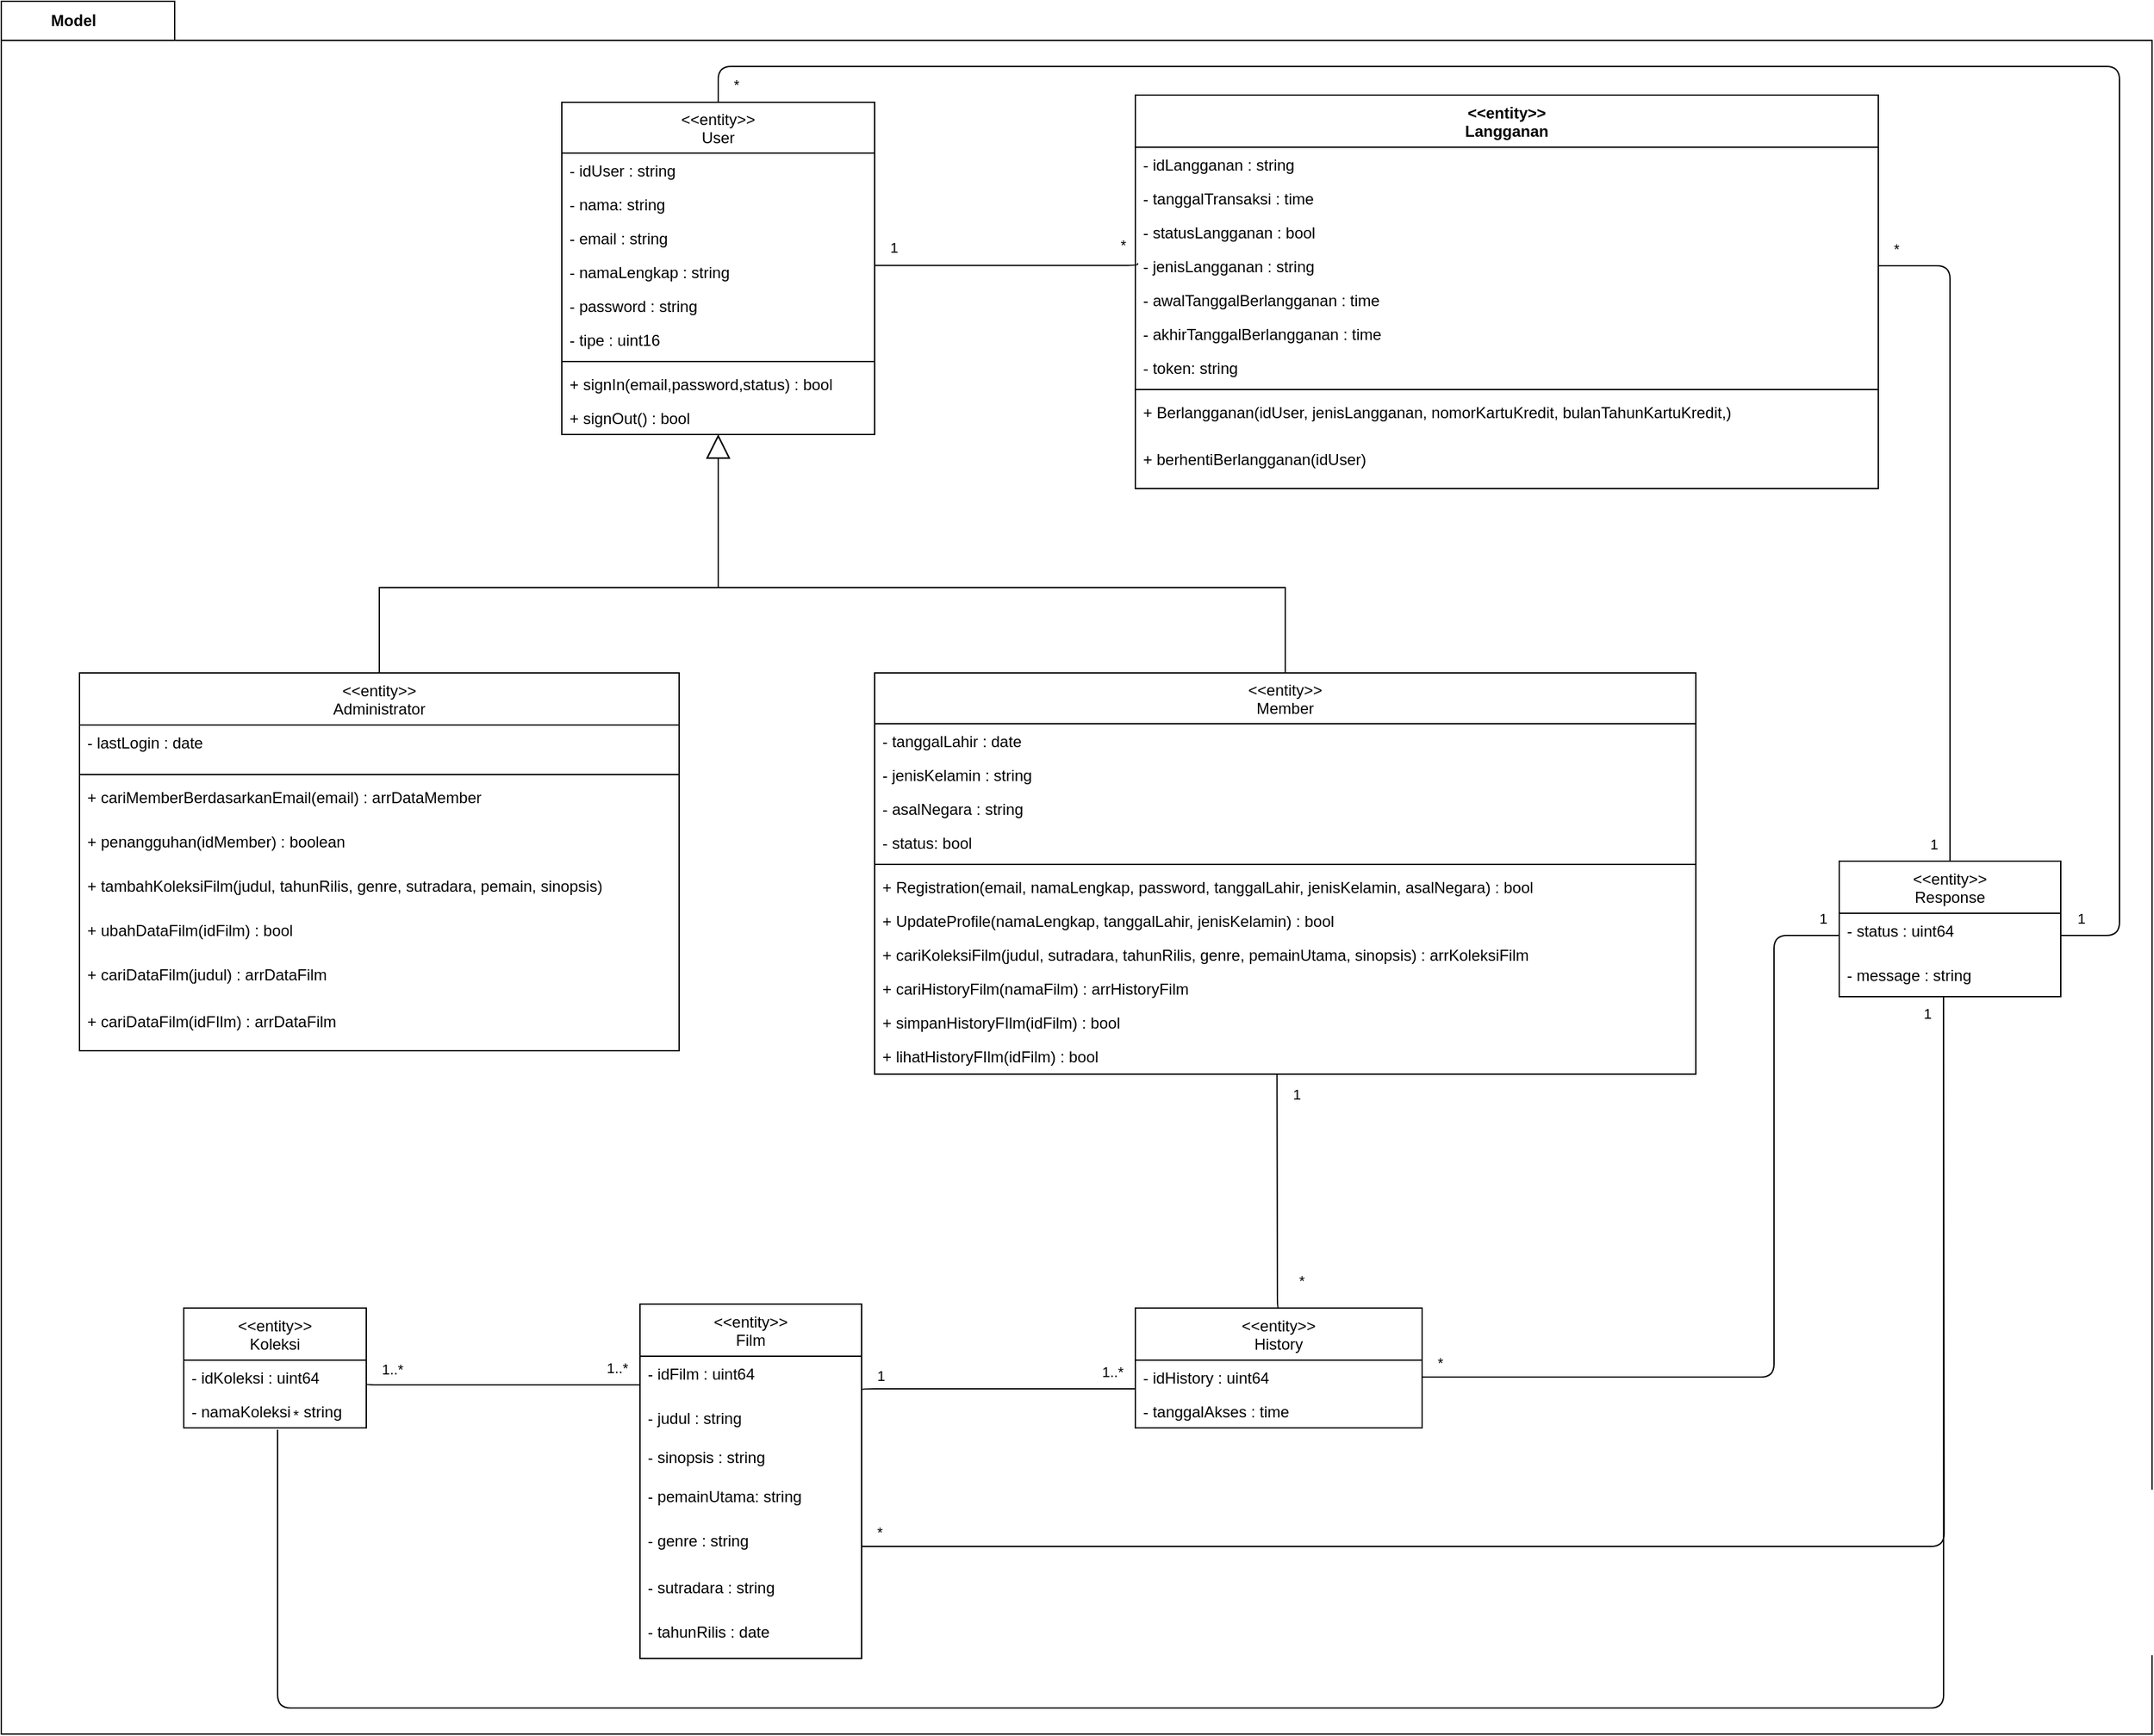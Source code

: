 <mxfile>
    <diagram id="NXoUtkJ71gg7D1fnaNGt" name="Class Diagram">
        <mxGraphModel dx="423" dy="1675" grid="1" gridSize="10" guides="1" tooltips="1" connect="1" arrows="1" fold="1" page="1" pageScale="1" pageWidth="850" pageHeight="1100" math="0" shadow="0">
            <root>
                <mxCell id="0"/>
                <mxCell id="1" parent="0"/>
                <mxCell id="-B72JW4S_CNFPvoDVsB8-190" value="Model" style="shape=folder;fontStyle=1;tabWidth=110;tabHeight=30;tabPosition=left;html=1;boundedLbl=1;labelInHeader=1;container=1;collapsible=0;recursiveResize=0;" parent="1" vertex="1">
                    <mxGeometry x="10" y="-1090" width="1650" height="1330" as="geometry"/>
                </mxCell>
                <mxCell id="qkwveqBN_5tGitOWMpCw-6" value="&lt;&lt;entity&gt;&gt;&#10;Film" style="swimlane;fontStyle=0;childLayout=stackLayout;horizontal=1;startSize=40;fillColor=none;horizontalStack=0;resizeParent=1;resizeParentMax=0;resizeLast=0;collapsible=1;marginBottom=0;" parent="1" vertex="1">
                    <mxGeometry x="500" y="-90" width="170" height="272" as="geometry"/>
                </mxCell>
                <mxCell id="31" value="- idFilm : uint64" style="text;strokeColor=none;fillColor=none;align=left;verticalAlign=top;spacingLeft=4;spacingRight=4;overflow=hidden;rotatable=0;points=[[0,0.5],[1,0.5]];portConstraint=eastwest;" parent="qkwveqBN_5tGitOWMpCw-6" vertex="1">
                    <mxGeometry y="40" width="170" height="34" as="geometry"/>
                </mxCell>
                <mxCell id="qkwveqBN_5tGitOWMpCw-7" value="- judul : string" style="text;strokeColor=none;fillColor=none;align=left;verticalAlign=top;spacingLeft=4;spacingRight=4;overflow=hidden;rotatable=0;points=[[0,0.5],[1,0.5]];portConstraint=eastwest;" parent="qkwveqBN_5tGitOWMpCw-6" vertex="1">
                    <mxGeometry y="74" width="170" height="30" as="geometry"/>
                </mxCell>
                <mxCell id="30" value="- sinopsis : string" style="text;strokeColor=none;fillColor=none;align=left;verticalAlign=top;spacingLeft=4;spacingRight=4;overflow=hidden;rotatable=0;points=[[0,0.5],[1,0.5]];portConstraint=eastwest;" parent="qkwveqBN_5tGitOWMpCw-6" vertex="1">
                    <mxGeometry y="104" width="170" height="30" as="geometry"/>
                </mxCell>
                <mxCell id="qkwveqBN_5tGitOWMpCw-9" value="- pemainUtama: string" style="text;strokeColor=none;fillColor=none;align=left;verticalAlign=top;spacingLeft=4;spacingRight=4;overflow=hidden;rotatable=0;points=[[0,0.5],[1,0.5]];portConstraint=eastwest;" parent="qkwveqBN_5tGitOWMpCw-6" vertex="1">
                    <mxGeometry y="134" width="170" height="34" as="geometry"/>
                </mxCell>
                <mxCell id="29" value="- genre : string" style="text;strokeColor=none;fillColor=none;align=left;verticalAlign=top;spacingLeft=4;spacingRight=4;overflow=hidden;rotatable=0;points=[[0,0.5],[1,0.5]];portConstraint=eastwest;" parent="qkwveqBN_5tGitOWMpCw-6" vertex="1">
                    <mxGeometry y="168" width="170" height="36" as="geometry"/>
                </mxCell>
                <mxCell id="qkwveqBN_5tGitOWMpCw-8" value="- sutradara : string" style="text;strokeColor=none;fillColor=none;align=left;verticalAlign=top;spacingLeft=4;spacingRight=4;overflow=hidden;rotatable=0;points=[[0,0.5],[1,0.5]];portConstraint=eastwest;" parent="qkwveqBN_5tGitOWMpCw-6" vertex="1">
                    <mxGeometry y="204" width="170" height="34" as="geometry"/>
                </mxCell>
                <mxCell id="135" value="- tahunRilis : date" style="text;strokeColor=none;fillColor=none;align=left;verticalAlign=top;spacingLeft=4;spacingRight=4;overflow=hidden;rotatable=0;points=[[0,0.5],[1,0.5]];portConstraint=eastwest;" parent="qkwveqBN_5tGitOWMpCw-6" vertex="1">
                    <mxGeometry y="238" width="170" height="34" as="geometry"/>
                </mxCell>
                <mxCell id="xPRmOCERpgeF5Jm3187p-31" value="&lt;&lt;entity&gt;&gt;&#10;Langganan" style="swimlane;fontStyle=1;align=center;verticalAlign=top;childLayout=stackLayout;horizontal=1;startSize=40;horizontalStack=0;resizeParent=1;resizeParentMax=0;resizeLast=0;collapsible=1;marginBottom=0;" parent="1" vertex="1">
                    <mxGeometry x="880" y="-1018" width="570" height="302" as="geometry"/>
                </mxCell>
                <mxCell id="xPRmOCERpgeF5Jm3187p-32" value="- idLangganan : string" style="text;strokeColor=none;fillColor=none;align=left;verticalAlign=top;spacingLeft=4;spacingRight=4;overflow=hidden;rotatable=0;points=[[0,0.5],[1,0.5]];portConstraint=eastwest;" parent="xPRmOCERpgeF5Jm3187p-31" vertex="1">
                    <mxGeometry y="40" width="570" height="26" as="geometry"/>
                </mxCell>
                <mxCell id="xPRmOCERpgeF5Jm3187p-33" value="- tanggalTransaksi : time" style="text;strokeColor=none;fillColor=none;align=left;verticalAlign=top;spacingLeft=4;spacingRight=4;overflow=hidden;rotatable=0;points=[[0,0.5],[1,0.5]];portConstraint=eastwest;" parent="xPRmOCERpgeF5Jm3187p-31" vertex="1">
                    <mxGeometry y="66" width="570" height="26" as="geometry"/>
                </mxCell>
                <mxCell id="xPRmOCERpgeF5Jm3187p-185" value="- statusLangganan : bool" style="text;strokeColor=none;fillColor=none;align=left;verticalAlign=top;spacingLeft=4;spacingRight=4;overflow=hidden;rotatable=0;points=[[0,0.5],[1,0.5]];portConstraint=eastwest;" parent="xPRmOCERpgeF5Jm3187p-31" vertex="1">
                    <mxGeometry y="92" width="570" height="26" as="geometry"/>
                </mxCell>
                <mxCell id="xPRmOCERpgeF5Jm3187p-167" value="- jenisLangganan : string" style="text;strokeColor=none;fillColor=none;align=left;verticalAlign=top;spacingLeft=4;spacingRight=4;overflow=hidden;rotatable=0;points=[[0,0.5],[1,0.5]];portConstraint=eastwest;" parent="xPRmOCERpgeF5Jm3187p-31" vertex="1">
                    <mxGeometry y="118" width="570" height="26" as="geometry"/>
                </mxCell>
                <mxCell id="xPRmOCERpgeF5Jm3187p-74" value="- awalTanggalBerlangganan : time" style="text;strokeColor=none;fillColor=none;align=left;verticalAlign=top;spacingLeft=4;spacingRight=4;overflow=hidden;rotatable=0;points=[[0,0.5],[1,0.5]];portConstraint=eastwest;" parent="xPRmOCERpgeF5Jm3187p-31" vertex="1">
                    <mxGeometry y="144" width="570" height="26" as="geometry"/>
                </mxCell>
                <mxCell id="xPRmOCERpgeF5Jm3187p-34" value="- akhirTanggalBerlangganan : time" style="text;strokeColor=none;fillColor=none;align=left;verticalAlign=top;spacingLeft=4;spacingRight=4;overflow=hidden;rotatable=0;points=[[0,0.5],[1,0.5]];portConstraint=eastwest;" parent="xPRmOCERpgeF5Jm3187p-31" vertex="1">
                    <mxGeometry y="170" width="570" height="26" as="geometry"/>
                </mxCell>
                <mxCell id="xPRmOCERpgeF5Jm3187p-73" value="- token: string" style="text;strokeColor=none;fillColor=none;align=left;verticalAlign=top;spacingLeft=4;spacingRight=4;overflow=hidden;rotatable=0;points=[[0,0.5],[1,0.5]];portConstraint=eastwest;" parent="xPRmOCERpgeF5Jm3187p-31" vertex="1">
                    <mxGeometry y="196" width="570" height="26" as="geometry"/>
                </mxCell>
                <mxCell id="xPRmOCERpgeF5Jm3187p-36" value="" style="line;strokeWidth=1;fillColor=none;align=left;verticalAlign=middle;spacingTop=-1;spacingLeft=3;spacingRight=3;rotatable=0;labelPosition=right;points=[];portConstraint=eastwest;" parent="xPRmOCERpgeF5Jm3187p-31" vertex="1">
                    <mxGeometry y="222" width="570" height="8" as="geometry"/>
                </mxCell>
                <mxCell id="184" value="+ Berlangganan(idUser, jenisLangganan, nomorKartuKredit, bulanTahunKartuKredit,) " style="text;strokeColor=none;fillColor=none;align=left;verticalAlign=top;spacingLeft=4;spacingRight=4;overflow=hidden;rotatable=0;points=[[0,0.5],[1,0.5]];portConstraint=eastwest;" parent="xPRmOCERpgeF5Jm3187p-31" vertex="1">
                    <mxGeometry y="230" width="570" height="36" as="geometry"/>
                </mxCell>
                <mxCell id="j8zux52S4JUQsAwn6EQ1-189" value="+ berhentiBerlangganan(idUser) " style="text;strokeColor=none;fillColor=none;align=left;verticalAlign=top;spacingLeft=4;spacingRight=4;overflow=hidden;rotatable=0;points=[[0,0.5],[1,0.5]];portConstraint=eastwest;" vertex="1" parent="xPRmOCERpgeF5Jm3187p-31">
                    <mxGeometry y="266" width="570" height="36" as="geometry"/>
                </mxCell>
                <mxCell id="63" value="&lt;&lt;entity&gt;&gt;&#10;User" style="swimlane;fontStyle=0;childLayout=stackLayout;horizontal=1;startSize=39;fillColor=none;horizontalStack=0;resizeParent=1;resizeParentMax=0;resizeLast=0;collapsible=1;marginBottom=0;" parent="1" vertex="1">
                    <mxGeometry x="440" y="-1012.5" width="240" height="255" as="geometry"/>
                </mxCell>
                <mxCell id="64" value="- idUser : string" style="text;strokeColor=none;fillColor=none;align=left;verticalAlign=top;spacingLeft=4;spacingRight=4;overflow=hidden;rotatable=0;points=[[0,0.5],[1,0.5]];portConstraint=eastwest;" parent="63" vertex="1">
                    <mxGeometry y="39" width="240" height="26" as="geometry"/>
                </mxCell>
                <mxCell id="171" value="- nama: string&#10;" style="text;strokeColor=none;fillColor=none;align=left;verticalAlign=top;spacingLeft=4;spacingRight=4;overflow=hidden;rotatable=0;points=[[0,0.5],[1,0.5]];portConstraint=eastwest;" parent="63" vertex="1">
                    <mxGeometry y="65" width="240" height="26" as="geometry"/>
                </mxCell>
                <mxCell id="74" value="- email : string" style="text;strokeColor=none;fillColor=none;align=left;verticalAlign=top;spacingLeft=4;spacingRight=4;overflow=hidden;rotatable=0;points=[[0,0.5],[1,0.5]];portConstraint=eastwest;" parent="63" vertex="1">
                    <mxGeometry y="91" width="240" height="26" as="geometry"/>
                </mxCell>
                <mxCell id="xPRmOCERpgeF5Jm3187p-138" value="- namaLengkap : string" style="text;strokeColor=none;fillColor=none;align=left;verticalAlign=top;spacingLeft=4;spacingRight=4;overflow=hidden;rotatable=0;points=[[0,0.5],[1,0.5]];portConstraint=eastwest;" parent="63" vertex="1">
                    <mxGeometry y="117" width="240" height="26" as="geometry"/>
                </mxCell>
                <mxCell id="66" value="- password : string" style="text;strokeColor=none;fillColor=none;align=left;verticalAlign=top;spacingLeft=4;spacingRight=4;overflow=hidden;rotatable=0;points=[[0,0.5],[1,0.5]];portConstraint=eastwest;" parent="63" vertex="1">
                    <mxGeometry y="143" width="240" height="26" as="geometry"/>
                </mxCell>
                <mxCell id="68" value="- tipe : uint16" style="text;strokeColor=none;fillColor=none;align=left;verticalAlign=top;spacingLeft=4;spacingRight=4;overflow=hidden;rotatable=0;points=[[0,0.5],[1,0.5]];portConstraint=eastwest;" parent="63" vertex="1">
                    <mxGeometry y="169" width="240" height="26" as="geometry"/>
                </mxCell>
                <mxCell id="159" value="" style="line;strokeWidth=1;fillColor=none;align=left;verticalAlign=middle;spacingTop=-1;spacingLeft=3;spacingRight=3;rotatable=0;labelPosition=right;points=[];portConstraint=eastwest;" parent="63" vertex="1">
                    <mxGeometry y="195" width="240" height="8" as="geometry"/>
                </mxCell>
                <mxCell id="76" value="+ signIn(email,password,status) : bool" style="text;align=left;verticalAlign=top;spacingLeft=4;spacingRight=4;overflow=hidden;rotatable=0;points=[[0,0.5],[1,0.5]];portConstraint=eastwest;fontStyle=0;" parent="63" vertex="1">
                    <mxGeometry y="203" width="240" height="26" as="geometry"/>
                </mxCell>
                <mxCell id="164" value="+ signOut() : bool" style="text;align=left;verticalAlign=top;spacingLeft=4;spacingRight=4;overflow=hidden;rotatable=0;points=[[0,0.5],[1,0.5]];portConstraint=eastwest;fontStyle=0;" parent="63" vertex="1">
                    <mxGeometry y="229" width="240" height="26" as="geometry"/>
                </mxCell>
                <mxCell id="77" value="&lt;&lt;entity&gt;&gt;&#10;History" style="swimlane;fontStyle=0;childLayout=stackLayout;horizontal=1;startSize=40;fillColor=none;horizontalStack=0;resizeParent=1;resizeParentMax=0;resizeLast=0;collapsible=1;marginBottom=0;" parent="1" vertex="1">
                    <mxGeometry x="880" y="-87" width="220" height="92" as="geometry"/>
                </mxCell>
                <mxCell id="78" value="- idHistory : uint64" style="text;strokeColor=none;fillColor=none;align=left;verticalAlign=top;spacingLeft=4;spacingRight=4;overflow=hidden;rotatable=0;points=[[0,0.5],[1,0.5]];portConstraint=eastwest;" parent="77" vertex="1">
                    <mxGeometry y="40" width="220" height="26" as="geometry"/>
                </mxCell>
                <mxCell id="81" value="- tanggalAkses : time" style="text;strokeColor=none;fillColor=none;align=left;verticalAlign=top;spacingLeft=4;spacingRight=4;overflow=hidden;rotatable=0;points=[[0,0.5],[1,0.5]];portConstraint=eastwest;" parent="77" vertex="1">
                    <mxGeometry y="66" width="220" height="26" as="geometry"/>
                </mxCell>
                <mxCell id="117" value="&lt;&lt;entity&gt;&gt;&#10;Administrator" style="swimlane;fontStyle=0;childLayout=stackLayout;horizontal=1;startSize=40;fillColor=none;horizontalStack=0;resizeParent=1;resizeParentMax=0;resizeLast=0;collapsible=1;marginBottom=0;swimlaneLine=1;" parent="1" vertex="1">
                    <mxGeometry x="70" y="-574.5" width="460" height="290" as="geometry"/>
                </mxCell>
                <mxCell id="123" value="- lastLogin : date" style="text;strokeColor=none;fillColor=none;align=left;verticalAlign=top;spacingLeft=4;spacingRight=4;overflow=hidden;rotatable=0;points=[[0,0.5],[1,0.5]];portConstraint=eastwest;" parent="117" vertex="1">
                    <mxGeometry y="40" width="460" height="34" as="geometry"/>
                </mxCell>
                <mxCell id="154" value="" style="line;strokeWidth=1;fillColor=none;align=left;verticalAlign=middle;spacingTop=-1;spacingLeft=3;spacingRight=3;rotatable=0;labelPosition=right;points=[];portConstraint=eastwest;" parent="117" vertex="1">
                    <mxGeometry y="74" width="460" height="8" as="geometry"/>
                </mxCell>
                <mxCell id="124" value="+ cariMemberBerdasarkanEmail(email) : arrDataMember" style="text;fillColor=none;align=left;verticalAlign=top;spacingLeft=4;spacingRight=4;overflow=hidden;rotatable=0;points=[[0,0.5],[1,0.5]];portConstraint=eastwest;strokeWidth=1;" parent="117" vertex="1">
                    <mxGeometry y="82" width="460" height="34" as="geometry"/>
                </mxCell>
                <mxCell id="137" value="+ penangguhan(idMember) : boolean " style="text;strokeColor=none;fillColor=none;align=left;verticalAlign=top;spacingLeft=4;spacingRight=4;overflow=hidden;rotatable=0;points=[[0,0.5],[1,0.5]];portConstraint=eastwest;" parent="117" vertex="1">
                    <mxGeometry y="116" width="460" height="34" as="geometry"/>
                </mxCell>
                <mxCell id="138" value="+ tambahKoleksiFilm(judul, tahunRilis, genre, sutradara, pemain, sinopsis)" style="text;strokeColor=none;fillColor=none;align=left;verticalAlign=top;spacingLeft=4;spacingRight=4;overflow=hidden;rotatable=0;points=[[0,0.5],[1,0.5]];portConstraint=eastwest;" parent="117" vertex="1">
                    <mxGeometry y="150" width="460" height="34" as="geometry"/>
                </mxCell>
                <mxCell id="139" value="+ ubahDataFilm(idFilm) : bool&#10;" style="text;strokeColor=none;fillColor=none;align=left;verticalAlign=top;spacingLeft=4;spacingRight=4;overflow=hidden;rotatable=0;points=[[0,0.5],[1,0.5]];portConstraint=eastwest;" parent="117" vertex="1">
                    <mxGeometry y="184" width="460" height="34" as="geometry"/>
                </mxCell>
                <mxCell id="146" value="+ cariDataFilm(judul) : arrDataFilm" style="text;strokeColor=none;fillColor=none;align=left;verticalAlign=top;spacingLeft=4;spacingRight=4;overflow=hidden;rotatable=0;points=[[0,0.5],[1,0.5]];portConstraint=eastwest;" parent="117" vertex="1">
                    <mxGeometry y="218" width="460" height="36" as="geometry"/>
                </mxCell>
                <mxCell id="147" value="+ cariDataFilm(idFIlm) : arrDataFilm" style="text;strokeColor=none;fillColor=none;align=left;verticalAlign=top;spacingLeft=4;spacingRight=4;overflow=hidden;rotatable=0;points=[[0,0.5],[1,0.5]];portConstraint=eastwest;" parent="117" vertex="1">
                    <mxGeometry y="254" width="460" height="36" as="geometry"/>
                </mxCell>
                <mxCell id="129" value="&lt;&lt;entity&gt;&gt;&#10;Koleksi" style="swimlane;fontStyle=0;childLayout=stackLayout;horizontal=1;startSize=40;fillColor=none;horizontalStack=0;resizeParent=1;resizeParentMax=0;resizeLast=0;collapsible=1;marginBottom=0;" parent="1" vertex="1">
                    <mxGeometry x="150" y="-87" width="140" height="92" as="geometry"/>
                </mxCell>
                <mxCell id="130" value="- idKoleksi : uint64" style="text;strokeColor=none;fillColor=none;align=left;verticalAlign=top;spacingLeft=4;spacingRight=4;overflow=hidden;rotatable=0;points=[[0,0.5],[1,0.5]];portConstraint=eastwest;" parent="129" vertex="1">
                    <mxGeometry y="40" width="140" height="26" as="geometry"/>
                </mxCell>
                <mxCell id="131" value="- namaKoleksi : string" style="text;strokeColor=none;fillColor=none;align=left;verticalAlign=top;spacingLeft=4;spacingRight=4;overflow=hidden;rotatable=0;points=[[0,0.5],[1,0.5]];portConstraint=eastwest;" parent="129" vertex="1">
                    <mxGeometry y="66" width="140" height="26" as="geometry"/>
                </mxCell>
                <mxCell id="xPRmOCERpgeF5Jm3187p-135" value="&lt;&lt;entity&gt;&gt;&#10;Member" style="swimlane;fontStyle=0;childLayout=stackLayout;horizontal=1;startSize=39;fillColor=none;horizontalStack=0;resizeParent=1;resizeParentMax=0;resizeLast=0;collapsible=1;marginBottom=0;" parent="1" vertex="1">
                    <mxGeometry x="680" y="-574.5" width="630" height="308" as="geometry"/>
                </mxCell>
                <mxCell id="xPRmOCERpgeF5Jm3187p-140" value="- tanggalLahir : date" style="text;strokeColor=none;fillColor=none;align=left;verticalAlign=top;spacingLeft=4;spacingRight=4;overflow=hidden;rotatable=0;points=[[0,0.5],[1,0.5]];portConstraint=eastwest;" parent="xPRmOCERpgeF5Jm3187p-135" vertex="1">
                    <mxGeometry y="39" width="630" height="26" as="geometry"/>
                </mxCell>
                <mxCell id="xPRmOCERpgeF5Jm3187p-141" value="- jenisKelamin : string" style="text;strokeColor=none;fillColor=none;align=left;verticalAlign=top;spacingLeft=4;spacingRight=4;overflow=hidden;rotatable=0;points=[[0,0.5],[1,0.5]];portConstraint=eastwest;" parent="xPRmOCERpgeF5Jm3187p-135" vertex="1">
                    <mxGeometry y="65" width="630" height="26" as="geometry"/>
                </mxCell>
                <mxCell id="xPRmOCERpgeF5Jm3187p-142" value="- asalNegara : string" style="text;strokeColor=none;fillColor=none;align=left;verticalAlign=top;spacingLeft=4;spacingRight=4;overflow=hidden;rotatable=0;points=[[0,0.5],[1,0.5]];portConstraint=eastwest;" parent="xPRmOCERpgeF5Jm3187p-135" vertex="1">
                    <mxGeometry y="91" width="630" height="26" as="geometry"/>
                </mxCell>
                <mxCell id="xPRmOCERpgeF5Jm3187p-144" value="- status: bool" style="text;strokeColor=none;fillColor=none;align=left;verticalAlign=top;spacingLeft=4;spacingRight=4;overflow=hidden;rotatable=0;points=[[0,0.5],[1,0.5]];portConstraint=eastwest;" parent="xPRmOCERpgeF5Jm3187p-135" vertex="1">
                    <mxGeometry y="117" width="630" height="26" as="geometry"/>
                </mxCell>
                <mxCell id="155" value="" style="line;strokeWidth=1;fillColor=none;align=left;verticalAlign=middle;spacingTop=-1;spacingLeft=3;spacingRight=3;rotatable=0;labelPosition=right;points=[];portConstraint=eastwest;" parent="xPRmOCERpgeF5Jm3187p-135" vertex="1">
                    <mxGeometry y="143" width="630" height="8" as="geometry"/>
                </mxCell>
                <mxCell id="165" value="+ Registration(email, namaLengkap, password, tanggalLahir, jenisKelamin, asalNegara) : bool" style="text;align=left;verticalAlign=top;spacingLeft=4;spacingRight=4;overflow=hidden;rotatable=0;points=[[0,0.5],[1,0.5]];portConstraint=eastwest;fontStyle=0;" parent="xPRmOCERpgeF5Jm3187p-135" vertex="1">
                    <mxGeometry y="151" width="630" height="26" as="geometry"/>
                </mxCell>
                <mxCell id="xPRmOCERpgeF5Jm3187p-143" value="+ UpdateProfile(namaLengkap, tanggalLahir, jenisKelamin) : bool" style="text;align=left;verticalAlign=top;spacingLeft=4;spacingRight=4;overflow=hidden;rotatable=0;points=[[0,0.5],[1,0.5]];portConstraint=eastwest;fontStyle=0;" parent="xPRmOCERpgeF5Jm3187p-135" vertex="1">
                    <mxGeometry y="177" width="630" height="26" as="geometry"/>
                </mxCell>
                <mxCell id="160" value="+ cariKoleksiFilm(judul, sutradara, tahunRilis, genre, pemainUtama, sinopsis) : arrKoleksiFilm" style="text;align=left;verticalAlign=top;spacingLeft=4;spacingRight=4;overflow=hidden;rotatable=0;points=[[0,0.5],[1,0.5]];portConstraint=eastwest;fontStyle=0;" parent="xPRmOCERpgeF5Jm3187p-135" vertex="1">
                    <mxGeometry y="203" width="630" height="26" as="geometry"/>
                </mxCell>
                <mxCell id="185" value="+ cariHistoryFilm(namaFilm) : arrHistoryFilm" style="text;align=left;verticalAlign=top;spacingLeft=4;spacingRight=4;overflow=hidden;rotatable=0;points=[[0,0.5],[1,0.5]];portConstraint=eastwest;fontStyle=0;" parent="xPRmOCERpgeF5Jm3187p-135" vertex="1">
                    <mxGeometry y="229" width="630" height="26" as="geometry"/>
                </mxCell>
                <mxCell id="187" value="+ simpanHistoryFIlm(idFilm) : bool" style="text;align=left;verticalAlign=top;spacingLeft=4;spacingRight=4;overflow=hidden;rotatable=0;points=[[0,0.5],[1,0.5]];portConstraint=eastwest;fontStyle=0;" parent="xPRmOCERpgeF5Jm3187p-135" vertex="1">
                    <mxGeometry y="255" width="630" height="26" as="geometry"/>
                </mxCell>
                <mxCell id="188" value="+ lihatHistoryFIlm(idFilm) : bool" style="text;align=left;verticalAlign=top;spacingLeft=4;spacingRight=4;overflow=hidden;rotatable=0;points=[[0,0.5],[1,0.5]];portConstraint=eastwest;fontStyle=0;" parent="xPRmOCERpgeF5Jm3187p-135" vertex="1">
                    <mxGeometry y="281" width="630" height="27" as="geometry"/>
                </mxCell>
                <mxCell id="148" value="" style="endArrow=none;html=1;edgeStyle=orthogonalEdgeStyle;entryX=0;entryY=0.5;entryDx=0;entryDy=0;exitX=1;exitY=0.5;exitDx=0;exitDy=0;" parent="1" edge="1">
                    <mxGeometry relative="1" as="geometry">
                        <mxPoint x="290" y="-29" as="sourcePoint"/>
                        <mxPoint x="500" y="-28" as="targetPoint"/>
                        <Array as="points">
                            <mxPoint x="290" y="-28"/>
                        </Array>
                    </mxGeometry>
                </mxCell>
                <mxCell id="149" value="1..*" style="edgeLabel;resizable=0;html=1;align=left;verticalAlign=bottom;" parent="148" connectable="0" vertex="1">
                    <mxGeometry x="-1" relative="1" as="geometry">
                        <mxPoint x="10" y="-3" as="offset"/>
                    </mxGeometry>
                </mxCell>
                <mxCell id="150" value="1..*" style="edgeLabel;resizable=0;html=1;align=right;verticalAlign=bottom;" parent="148" connectable="0" vertex="1">
                    <mxGeometry x="1" relative="1" as="geometry">
                        <mxPoint x="-8.65" y="-5" as="offset"/>
                    </mxGeometry>
                </mxCell>
                <mxCell id="168" value="" style="endArrow=block;endSize=16;endFill=0;html=1;exitX=0.5;exitY=0;exitDx=0;exitDy=0;entryX=0.5;entryY=1;entryDx=0;entryDy=0;rounded=0;" parent="1" source="117" target="63" edge="1">
                    <mxGeometry x="-0.103" y="117" width="160" relative="1" as="geometry">
                        <mxPoint x="160" y="-750" as="sourcePoint"/>
                        <mxPoint x="560" y="-710" as="targetPoint"/>
                        <mxPoint as="offset"/>
                        <Array as="points">
                            <mxPoint x="300" y="-640"/>
                            <mxPoint x="560" y="-640"/>
                        </Array>
                    </mxGeometry>
                </mxCell>
                <mxCell id="169" value="" style="endArrow=block;endSize=16;endFill=0;html=1;exitX=0.5;exitY=0;exitDx=0;exitDy=0;entryX=0.5;entryY=1;entryDx=0;entryDy=0;rounded=0;" parent="1" source="xPRmOCERpgeF5Jm3187p-135" target="63" edge="1">
                    <mxGeometry x="-0.308" y="-60" width="160" relative="1" as="geometry">
                        <mxPoint x="920" y="-750" as="sourcePoint"/>
                        <mxPoint x="1080" y="-750" as="targetPoint"/>
                        <mxPoint as="offset"/>
                        <Array as="points">
                            <mxPoint x="995" y="-640"/>
                            <mxPoint x="560" y="-640"/>
                        </Array>
                    </mxGeometry>
                </mxCell>
                <mxCell id="xPRmOCERpgeF5Jm3187p-171" value="" style="endArrow=none;html=1;edgeStyle=orthogonalEdgeStyle;entryX=0.003;entryY=0.115;entryDx=0;entryDy=0;entryPerimeter=0;exitX=1;exitY=0.008;exitDx=0;exitDy=0;exitPerimeter=0;" parent="1" edge="1">
                    <mxGeometry relative="1" as="geometry">
                        <mxPoint x="680" y="-887.292" as="sourcePoint"/>
                        <mxPoint x="881.71" y="-889.01" as="targetPoint"/>
                        <Array as="points">
                            <mxPoint x="882" y="-887"/>
                        </Array>
                    </mxGeometry>
                </mxCell>
                <mxCell id="xPRmOCERpgeF5Jm3187p-172" value="1" style="edgeLabel;resizable=0;html=1;align=left;verticalAlign=bottom;" parent="xPRmOCERpgeF5Jm3187p-171" connectable="0" vertex="1">
                    <mxGeometry x="-1" relative="1" as="geometry">
                        <mxPoint x="10" y="-5" as="offset"/>
                    </mxGeometry>
                </mxCell>
                <mxCell id="xPRmOCERpgeF5Jm3187p-173" value="*" style="edgeLabel;resizable=0;html=1;align=right;verticalAlign=bottom;" parent="xPRmOCERpgeF5Jm3187p-171" connectable="0" vertex="1">
                    <mxGeometry x="1" relative="1" as="geometry">
                        <mxPoint x="-8.65" y="-5" as="offset"/>
                    </mxGeometry>
                </mxCell>
                <mxCell id="172" value="" style="endArrow=none;html=1;edgeStyle=orthogonalEdgeStyle;entryX=0;entryY=0.5;entryDx=0;entryDy=0;exitX=1;exitY=0.5;exitDx=0;exitDy=0;" parent="1" edge="1">
                    <mxGeometry relative="1" as="geometry">
                        <mxPoint x="670" y="-24" as="sourcePoint"/>
                        <mxPoint x="880" y="-25" as="targetPoint"/>
                        <Array as="points">
                            <mxPoint x="670" y="-25"/>
                        </Array>
                    </mxGeometry>
                </mxCell>
                <mxCell id="173" value="1" style="edgeLabel;resizable=0;html=1;align=left;verticalAlign=bottom;" parent="172" connectable="0" vertex="1">
                    <mxGeometry x="-1" relative="1" as="geometry">
                        <mxPoint x="10" y="-3" as="offset"/>
                    </mxGeometry>
                </mxCell>
                <mxCell id="174" value="1..*" style="edgeLabel;resizable=0;html=1;align=right;verticalAlign=bottom;" parent="172" connectable="0" vertex="1">
                    <mxGeometry x="1" relative="1" as="geometry">
                        <mxPoint x="-8.65" y="-5" as="offset"/>
                    </mxGeometry>
                </mxCell>
                <mxCell id="xPRmOCERpgeF5Jm3187p-186" value="" style="endArrow=none;html=1;edgeStyle=orthogonalEdgeStyle;entryX=0.5;entryY=0;entryDx=0;entryDy=0;exitX=0.49;exitY=1.009;exitDx=0;exitDy=0;exitPerimeter=0;" parent="1" source="188" target="77" edge="1">
                    <mxGeometry relative="1" as="geometry">
                        <mxPoint x="1020" y="-240" as="sourcePoint"/>
                        <mxPoint x="1000" y="-230" as="targetPoint"/>
                        <Array as="points">
                            <mxPoint x="989" y="-264"/>
                            <mxPoint x="989" y="-264"/>
                            <mxPoint x="989" y="-87"/>
                        </Array>
                    </mxGeometry>
                </mxCell>
                <mxCell id="xPRmOCERpgeF5Jm3187p-187" value="1" style="edgeLabel;resizable=0;html=1;align=left;verticalAlign=bottom;" parent="xPRmOCERpgeF5Jm3187p-186" connectable="0" vertex="1">
                    <mxGeometry x="-1" relative="1" as="geometry">
                        <mxPoint x="10" y="23.79" as="offset"/>
                    </mxGeometry>
                </mxCell>
                <mxCell id="xPRmOCERpgeF5Jm3187p-188" value="*" style="edgeLabel;resizable=0;html=1;align=right;verticalAlign=bottom;" parent="xPRmOCERpgeF5Jm3187p-186" connectable="0" vertex="1">
                    <mxGeometry x="1" relative="1" as="geometry">
                        <mxPoint x="20.01" y="-13" as="offset"/>
                    </mxGeometry>
                </mxCell>
                <mxCell id="PSEs1ek8aJjs4fxWT1k4-196" value="&lt;&lt;entity&gt;&gt;&#10;Response" style="swimlane;fontStyle=0;childLayout=stackLayout;horizontal=1;startSize=40;fillColor=none;horizontalStack=0;resizeParent=1;resizeParentMax=0;resizeLast=0;collapsible=1;marginBottom=0;" parent="1" vertex="1">
                    <mxGeometry x="1420" y="-430" width="170" height="104" as="geometry"/>
                </mxCell>
                <mxCell id="PSEs1ek8aJjs4fxWT1k4-197" value="- status : uint64" style="text;strokeColor=none;fillColor=none;align=left;verticalAlign=top;spacingLeft=4;spacingRight=4;overflow=hidden;rotatable=0;points=[[0,0.5],[1,0.5]];portConstraint=eastwest;" parent="PSEs1ek8aJjs4fxWT1k4-196" vertex="1">
                    <mxGeometry y="40" width="170" height="34" as="geometry"/>
                </mxCell>
                <mxCell id="PSEs1ek8aJjs4fxWT1k4-198" value="- message : string" style="text;strokeColor=none;fillColor=none;align=left;verticalAlign=top;spacingLeft=4;spacingRight=4;overflow=hidden;rotatable=0;points=[[0,0.5],[1,0.5]];portConstraint=eastwest;" parent="PSEs1ek8aJjs4fxWT1k4-196" vertex="1">
                    <mxGeometry y="74" width="170" height="30" as="geometry"/>
                </mxCell>
                <mxCell id="F-V5ND6PVSmv4cr_XZZq-194" value="" style="endArrow=none;html=1;edgeStyle=orthogonalEdgeStyle;exitX=1;exitY=0.5;exitDx=0;exitDy=0;" parent="1" source="29" edge="1">
                    <mxGeometry relative="1" as="geometry">
                        <mxPoint x="780" y="91" as="sourcePoint"/>
                        <mxPoint x="1500" y="-325" as="targetPoint"/>
                    </mxGeometry>
                </mxCell>
                <mxCell id="F-V5ND6PVSmv4cr_XZZq-195" value="*" style="edgeLabel;resizable=0;html=1;align=left;verticalAlign=bottom;" parent="F-V5ND6PVSmv4cr_XZZq-194" connectable="0" vertex="1">
                    <mxGeometry x="-1" relative="1" as="geometry">
                        <mxPoint x="10" y="-3" as="offset"/>
                    </mxGeometry>
                </mxCell>
                <mxCell id="F-V5ND6PVSmv4cr_XZZq-196" value="1" style="edgeLabel;resizable=0;html=1;align=right;verticalAlign=bottom;" parent="F-V5ND6PVSmv4cr_XZZq-194" connectable="0" vertex="1">
                    <mxGeometry x="1" relative="1" as="geometry">
                        <mxPoint x="-8.37" y="20.27" as="offset"/>
                    </mxGeometry>
                </mxCell>
                <mxCell id="F-V5ND6PVSmv4cr_XZZq-197" value="" style="endArrow=none;html=1;edgeStyle=orthogonalEdgeStyle;entryX=0;entryY=0.5;entryDx=0;entryDy=0;exitX=1;exitY=0.5;exitDx=0;exitDy=0;" parent="1" source="78" target="PSEs1ek8aJjs4fxWT1k4-197" edge="1">
                    <mxGeometry relative="1" as="geometry">
                        <mxPoint x="850" y="131.83" as="sourcePoint"/>
                        <mxPoint x="1678.37" y="-284.5" as="targetPoint"/>
                        <Array as="points">
                            <mxPoint x="1370" y="-34"/>
                            <mxPoint x="1370" y="-373"/>
                        </Array>
                    </mxGeometry>
                </mxCell>
                <mxCell id="F-V5ND6PVSmv4cr_XZZq-198" value="*" style="edgeLabel;resizable=0;html=1;align=left;verticalAlign=bottom;" parent="F-V5ND6PVSmv4cr_XZZq-197" connectable="0" vertex="1">
                    <mxGeometry x="-1" relative="1" as="geometry">
                        <mxPoint x="10" y="-3" as="offset"/>
                    </mxGeometry>
                </mxCell>
                <mxCell id="F-V5ND6PVSmv4cr_XZZq-199" value="1" style="edgeLabel;resizable=0;html=1;align=right;verticalAlign=bottom;" parent="F-V5ND6PVSmv4cr_XZZq-197" connectable="0" vertex="1">
                    <mxGeometry x="1" relative="1" as="geometry">
                        <mxPoint x="-8.65" y="-5" as="offset"/>
                    </mxGeometry>
                </mxCell>
                <mxCell id="F-V5ND6PVSmv4cr_XZZq-200" value="" style="endArrow=none;html=1;edgeStyle=orthogonalEdgeStyle;entryX=0.5;entryY=0;entryDx=0;entryDy=0;exitX=1;exitY=0.5;exitDx=0;exitDy=0;" parent="1" source="xPRmOCERpgeF5Jm3187p-167" target="PSEs1ek8aJjs4fxWT1k4-196" edge="1">
                    <mxGeometry relative="1" as="geometry">
                        <mxPoint x="1340.0" y="-718.282" as="sourcePoint"/>
                        <mxPoint x="1541.71" y="-720.0" as="targetPoint"/>
                        <Array as="points">
                            <mxPoint x="1505" y="-887"/>
                        </Array>
                    </mxGeometry>
                </mxCell>
                <mxCell id="F-V5ND6PVSmv4cr_XZZq-201" value="*" style="edgeLabel;resizable=0;html=1;align=left;verticalAlign=bottom;" parent="F-V5ND6PVSmv4cr_XZZq-200" connectable="0" vertex="1">
                    <mxGeometry x="-1" relative="1" as="geometry">
                        <mxPoint x="10" y="-5" as="offset"/>
                    </mxGeometry>
                </mxCell>
                <mxCell id="F-V5ND6PVSmv4cr_XZZq-202" value="1" style="edgeLabel;resizable=0;html=1;align=right;verticalAlign=bottom;" parent="F-V5ND6PVSmv4cr_XZZq-200" connectable="0" vertex="1">
                    <mxGeometry x="1" relative="1" as="geometry">
                        <mxPoint x="-8.65" y="-5" as="offset"/>
                    </mxGeometry>
                </mxCell>
                <mxCell id="kffBZMJveE1h7kaRIkHa-188" value="" style="endArrow=none;html=1;edgeStyle=orthogonalEdgeStyle;entryX=1;entryY=0.5;entryDx=0;entryDy=0;exitX=0.5;exitY=0;exitDx=0;exitDy=0;" parent="1" source="63" target="PSEs1ek8aJjs4fxWT1k4-197" edge="1">
                    <mxGeometry relative="1" as="geometry">
                        <mxPoint x="1580" y="-900" as="sourcePoint"/>
                        <mxPoint x="1635" y="-443" as="targetPoint"/>
                        <Array as="points">
                            <mxPoint x="560" y="-1040"/>
                            <mxPoint x="1635" y="-1040"/>
                            <mxPoint x="1635" y="-373"/>
                        </Array>
                    </mxGeometry>
                </mxCell>
                <mxCell id="kffBZMJveE1h7kaRIkHa-189" value="*" style="edgeLabel;resizable=0;html=1;align=left;verticalAlign=bottom;" parent="kffBZMJveE1h7kaRIkHa-188" connectable="0" vertex="1">
                    <mxGeometry x="-1" relative="1" as="geometry">
                        <mxPoint x="10" y="-5" as="offset"/>
                    </mxGeometry>
                </mxCell>
                <mxCell id="kffBZMJveE1h7kaRIkHa-190" value="1" style="edgeLabel;resizable=0;html=1;align=right;verticalAlign=bottom;" parent="kffBZMJveE1h7kaRIkHa-188" connectable="0" vertex="1">
                    <mxGeometry x="1" relative="1" as="geometry">
                        <mxPoint x="19.79" y="-5" as="offset"/>
                    </mxGeometry>
                </mxCell>
                <mxCell id="kffBZMJveE1h7kaRIkHa-191" value="" style="endArrow=none;html=1;edgeStyle=orthogonalEdgeStyle;exitX=0.514;exitY=1.051;exitDx=0;exitDy=0;exitPerimeter=0;entryX=0.471;entryY=1.011;entryDx=0;entryDy=0;entryPerimeter=0;" parent="1" source="131" target="PSEs1ek8aJjs4fxWT1k4-198" edge="1">
                    <mxGeometry relative="1" as="geometry">
                        <mxPoint x="670" y="261" as="sourcePoint"/>
                        <mxPoint x="1500.0" y="-160" as="targetPoint"/>
                        <Array as="points">
                            <mxPoint x="222" y="220"/>
                            <mxPoint x="1500" y="220"/>
                        </Array>
                    </mxGeometry>
                </mxCell>
                <mxCell id="kffBZMJveE1h7kaRIkHa-192" value="*" style="edgeLabel;resizable=0;html=1;align=left;verticalAlign=bottom;" parent="kffBZMJveE1h7kaRIkHa-191" connectable="0" vertex="1">
                    <mxGeometry x="-1" relative="1" as="geometry">
                        <mxPoint x="10" y="-3" as="offset"/>
                    </mxGeometry>
                </mxCell>
            </root>
        </mxGraphModel>
    </diagram>
    <diagram id="In5JC-tp4L6Gls2-BrtL" name="Skema Basis Data">
        <mxGraphModel dx="189" dy="575" grid="0" gridSize="10" guides="1" tooltips="1" connect="1" arrows="1" fold="1" page="1" pageScale="1" pageWidth="850" pageHeight="1100" math="0" shadow="0">
            <root>
                <mxCell id="C9hFgudLBUilhqlsTBZa-0"/>
                <mxCell id="C9hFgudLBUilhqlsTBZa-1" parent="C9hFgudLBUilhqlsTBZa-0"/>
                <mxCell id="EPEtj2tAFXSLmcRJbOHo-0" value="Langganan" style="shape=table;startSize=30;container=1;collapsible=1;childLayout=tableLayout;fixedRows=1;rowLines=0;fontStyle=1;align=center;resizeLast=1;" parent="C9hFgudLBUilhqlsTBZa-1" vertex="1">
                    <mxGeometry x="1280" y="10" width="190" height="270" as="geometry"/>
                </mxCell>
                <mxCell id="EPEtj2tAFXSLmcRJbOHo-1" value="" style="shape=partialRectangle;collapsible=0;dropTarget=0;pointerEvents=0;fillColor=none;top=0;left=0;bottom=1;right=0;points=[[0,0.5],[1,0.5]];portConstraint=eastwest;strokeColor=none;" parent="EPEtj2tAFXSLmcRJbOHo-0" vertex="1">
                    <mxGeometry y="30" width="190" height="30" as="geometry"/>
                </mxCell>
                <mxCell id="EPEtj2tAFXSLmcRJbOHo-2" value="PK" style="shape=partialRectangle;connectable=0;fillColor=none;top=0;left=0;bottom=0;right=0;fontStyle=1;overflow=hidden;" parent="EPEtj2tAFXSLmcRJbOHo-1" vertex="1">
                    <mxGeometry width="30" height="30" as="geometry"/>
                </mxCell>
                <mxCell id="EPEtj2tAFXSLmcRJbOHo-3" value="idLangganan" style="shape=partialRectangle;connectable=0;fillColor=none;top=0;left=0;bottom=0;right=0;align=left;spacingLeft=6;fontStyle=5;overflow=hidden;" parent="EPEtj2tAFXSLmcRJbOHo-1" vertex="1">
                    <mxGeometry x="30" width="160" height="30" as="geometry"/>
                </mxCell>
                <mxCell id="MZWZJf6DgSMqd4ZkezYw-3" value="" style="shape=partialRectangle;collapsible=0;dropTarget=0;pointerEvents=0;fillColor=none;top=0;left=0;bottom=1;right=0;points=[[0,0.5],[1,0.5]];portConstraint=eastwest;strokeColor=none;" parent="EPEtj2tAFXSLmcRJbOHo-0" vertex="1">
                    <mxGeometry y="60" width="190" height="30" as="geometry"/>
                </mxCell>
                <mxCell id="MZWZJf6DgSMqd4ZkezYw-4" value="FK" style="shape=partialRectangle;connectable=0;fillColor=none;top=0;left=0;bottom=0;right=0;fontStyle=1;overflow=hidden;" parent="MZWZJf6DgSMqd4ZkezYw-3" vertex="1">
                    <mxGeometry width="30" height="30" as="geometry"/>
                </mxCell>
                <mxCell id="MZWZJf6DgSMqd4ZkezYw-5" value="idUser" style="shape=partialRectangle;connectable=0;fillColor=none;top=0;left=0;bottom=0;right=0;align=left;spacingLeft=6;fontStyle=5;overflow=hidden;" parent="MZWZJf6DgSMqd4ZkezYw-3" vertex="1">
                    <mxGeometry x="30" width="160" height="30" as="geometry"/>
                </mxCell>
                <mxCell id="EPEtj2tAFXSLmcRJbOHo-4" value="" style="shape=partialRectangle;collapsible=0;dropTarget=0;pointerEvents=0;fillColor=none;top=0;left=0;bottom=0;right=0;points=[[0,0.5],[1,0.5]];portConstraint=eastwest;" parent="EPEtj2tAFXSLmcRJbOHo-0" vertex="1">
                    <mxGeometry y="90" width="190" height="30" as="geometry"/>
                </mxCell>
                <mxCell id="EPEtj2tAFXSLmcRJbOHo-5" value="" style="shape=partialRectangle;connectable=0;fillColor=none;top=0;left=0;bottom=0;right=0;editable=1;overflow=hidden;" parent="EPEtj2tAFXSLmcRJbOHo-4" vertex="1">
                    <mxGeometry width="30" height="30" as="geometry"/>
                </mxCell>
                <mxCell id="EPEtj2tAFXSLmcRJbOHo-6" value="tanggalTransaksi" style="shape=partialRectangle;connectable=0;fillColor=none;top=0;left=0;bottom=0;right=0;align=left;spacingLeft=6;overflow=hidden;" parent="EPEtj2tAFXSLmcRJbOHo-4" vertex="1">
                    <mxGeometry x="30" width="160" height="30" as="geometry"/>
                </mxCell>
                <mxCell id="EPEtj2tAFXSLmcRJbOHo-7" value="" style="shape=partialRectangle;collapsible=0;dropTarget=0;pointerEvents=0;fillColor=none;top=0;left=0;bottom=0;right=0;points=[[0,0.5],[1,0.5]];portConstraint=eastwest;" parent="EPEtj2tAFXSLmcRJbOHo-0" vertex="1">
                    <mxGeometry y="120" width="190" height="30" as="geometry"/>
                </mxCell>
                <mxCell id="EPEtj2tAFXSLmcRJbOHo-8" value="" style="shape=partialRectangle;connectable=0;fillColor=none;top=0;left=0;bottom=0;right=0;editable=1;overflow=hidden;" parent="EPEtj2tAFXSLmcRJbOHo-7" vertex="1">
                    <mxGeometry width="30" height="30" as="geometry"/>
                </mxCell>
                <mxCell id="EPEtj2tAFXSLmcRJbOHo-9" value="statusLangganan" style="shape=partialRectangle;connectable=0;fillColor=none;top=0;left=0;bottom=0;right=0;align=left;spacingLeft=6;overflow=hidden;" parent="EPEtj2tAFXSLmcRJbOHo-7" vertex="1">
                    <mxGeometry x="30" width="160" height="30" as="geometry"/>
                </mxCell>
                <mxCell id="EPEtj2tAFXSLmcRJbOHo-10" value="" style="shape=partialRectangle;collapsible=0;dropTarget=0;pointerEvents=0;fillColor=none;top=0;left=0;bottom=0;right=0;points=[[0,0.5],[1,0.5]];portConstraint=eastwest;" parent="EPEtj2tAFXSLmcRJbOHo-0" vertex="1">
                    <mxGeometry y="150" width="190" height="30" as="geometry"/>
                </mxCell>
                <mxCell id="EPEtj2tAFXSLmcRJbOHo-11" value="" style="shape=partialRectangle;connectable=0;fillColor=none;top=0;left=0;bottom=0;right=0;editable=1;overflow=hidden;" parent="EPEtj2tAFXSLmcRJbOHo-10" vertex="1">
                    <mxGeometry width="30" height="30" as="geometry"/>
                </mxCell>
                <mxCell id="EPEtj2tAFXSLmcRJbOHo-12" value="jenisLangganan" style="shape=partialRectangle;connectable=0;fillColor=none;top=0;left=0;bottom=0;right=0;align=left;spacingLeft=6;overflow=hidden;" parent="EPEtj2tAFXSLmcRJbOHo-10" vertex="1">
                    <mxGeometry x="30" width="160" height="30" as="geometry"/>
                </mxCell>
                <mxCell id="TH5S16iKkMmCpQxOkLHM-0" value="" style="shape=partialRectangle;collapsible=0;dropTarget=0;pointerEvents=0;fillColor=none;top=0;left=0;bottom=0;right=0;points=[[0,0.5],[1,0.5]];portConstraint=eastwest;" parent="EPEtj2tAFXSLmcRJbOHo-0" vertex="1">
                    <mxGeometry y="180" width="190" height="30" as="geometry"/>
                </mxCell>
                <mxCell id="TH5S16iKkMmCpQxOkLHM-1" value="" style="shape=partialRectangle;connectable=0;fillColor=none;top=0;left=0;bottom=0;right=0;editable=1;overflow=hidden;" parent="TH5S16iKkMmCpQxOkLHM-0" vertex="1">
                    <mxGeometry width="30" height="30" as="geometry"/>
                </mxCell>
                <mxCell id="TH5S16iKkMmCpQxOkLHM-2" value="awalTanggalBelangganan" style="shape=partialRectangle;connectable=0;fillColor=none;top=0;left=0;bottom=0;right=0;align=left;spacingLeft=6;overflow=hidden;" parent="TH5S16iKkMmCpQxOkLHM-0" vertex="1">
                    <mxGeometry x="30" width="160" height="30" as="geometry"/>
                </mxCell>
                <mxCell id="TH5S16iKkMmCpQxOkLHM-3" value="" style="shape=partialRectangle;collapsible=0;dropTarget=0;pointerEvents=0;fillColor=none;top=0;left=0;bottom=0;right=0;points=[[0,0.5],[1,0.5]];portConstraint=eastwest;" parent="EPEtj2tAFXSLmcRJbOHo-0" vertex="1">
                    <mxGeometry y="210" width="190" height="30" as="geometry"/>
                </mxCell>
                <mxCell id="TH5S16iKkMmCpQxOkLHM-4" value="" style="shape=partialRectangle;connectable=0;fillColor=none;top=0;left=0;bottom=0;right=0;editable=1;overflow=hidden;" parent="TH5S16iKkMmCpQxOkLHM-3" vertex="1">
                    <mxGeometry width="30" height="30" as="geometry"/>
                </mxCell>
                <mxCell id="TH5S16iKkMmCpQxOkLHM-5" value="akhirTanggalBelangganan" style="shape=partialRectangle;connectable=0;fillColor=none;top=0;left=0;bottom=0;right=0;align=left;spacingLeft=6;overflow=hidden;" parent="TH5S16iKkMmCpQxOkLHM-3" vertex="1">
                    <mxGeometry x="30" width="160" height="30" as="geometry"/>
                </mxCell>
                <mxCell id="TH5S16iKkMmCpQxOkLHM-6" value="" style="shape=partialRectangle;collapsible=0;dropTarget=0;pointerEvents=0;fillColor=none;top=0;left=0;bottom=0;right=0;points=[[0,0.5],[1,0.5]];portConstraint=eastwest;" parent="EPEtj2tAFXSLmcRJbOHo-0" vertex="1">
                    <mxGeometry y="240" width="190" height="30" as="geometry"/>
                </mxCell>
                <mxCell id="TH5S16iKkMmCpQxOkLHM-7" value="" style="shape=partialRectangle;connectable=0;fillColor=none;top=0;left=0;bottom=0;right=0;editable=1;overflow=hidden;" parent="TH5S16iKkMmCpQxOkLHM-6" vertex="1">
                    <mxGeometry width="30" height="30" as="geometry"/>
                </mxCell>
                <mxCell id="TH5S16iKkMmCpQxOkLHM-8" value="token" style="shape=partialRectangle;connectable=0;fillColor=none;top=0;left=0;bottom=0;right=0;align=left;spacingLeft=6;overflow=hidden;" parent="TH5S16iKkMmCpQxOkLHM-6" vertex="1">
                    <mxGeometry x="30" width="160" height="30" as="geometry"/>
                </mxCell>
                <mxCell id="EPEtj2tAFXSLmcRJbOHo-39" value="Koleksi" style="shape=table;startSize=30;container=1;collapsible=1;childLayout=tableLayout;fixedRows=1;rowLines=0;fontStyle=1;align=center;resizeLast=1;" parent="C9hFgudLBUilhqlsTBZa-1" vertex="1">
                    <mxGeometry x="30" y="680" width="180" height="100" as="geometry"/>
                </mxCell>
                <mxCell id="EPEtj2tAFXSLmcRJbOHo-40" value="" style="shape=partialRectangle;collapsible=0;dropTarget=0;pointerEvents=0;fillColor=none;top=0;left=0;bottom=1;right=0;points=[[0,0.5],[1,0.5]];portConstraint=eastwest;" parent="EPEtj2tAFXSLmcRJbOHo-39" vertex="1">
                    <mxGeometry y="30" width="180" height="30" as="geometry"/>
                </mxCell>
                <mxCell id="EPEtj2tAFXSLmcRJbOHo-41" value="PK" style="shape=partialRectangle;connectable=0;fillColor=none;top=0;left=0;bottom=0;right=0;fontStyle=1;overflow=hidden;" parent="EPEtj2tAFXSLmcRJbOHo-40" vertex="1">
                    <mxGeometry width="30" height="30" as="geometry"/>
                </mxCell>
                <mxCell id="EPEtj2tAFXSLmcRJbOHo-42" value="idKoleksi" style="shape=partialRectangle;connectable=0;fillColor=none;top=0;left=0;bottom=0;right=0;align=left;spacingLeft=6;fontStyle=5;overflow=hidden;" parent="EPEtj2tAFXSLmcRJbOHo-40" vertex="1">
                    <mxGeometry x="30" width="150" height="30" as="geometry"/>
                </mxCell>
                <mxCell id="EPEtj2tAFXSLmcRJbOHo-43" value="" style="shape=partialRectangle;collapsible=0;dropTarget=0;pointerEvents=0;fillColor=none;top=0;left=0;bottom=0;right=0;points=[[0,0.5],[1,0.5]];portConstraint=eastwest;" parent="EPEtj2tAFXSLmcRJbOHo-39" vertex="1">
                    <mxGeometry y="60" width="180" height="30" as="geometry"/>
                </mxCell>
                <mxCell id="EPEtj2tAFXSLmcRJbOHo-44" value="" style="shape=partialRectangle;connectable=0;fillColor=none;top=0;left=0;bottom=0;right=0;editable=1;overflow=hidden;" parent="EPEtj2tAFXSLmcRJbOHo-43" vertex="1">
                    <mxGeometry width="30" height="30" as="geometry"/>
                </mxCell>
                <mxCell id="EPEtj2tAFXSLmcRJbOHo-45" value="namaKoleksi" style="shape=partialRectangle;connectable=0;fillColor=none;top=0;left=0;bottom=0;right=0;align=left;spacingLeft=6;overflow=hidden;" parent="EPEtj2tAFXSLmcRJbOHo-43" vertex="1">
                    <mxGeometry x="30" width="150" height="30" as="geometry"/>
                </mxCell>
                <mxCell id="SqALKlagaXvSn-0lSOSW-8" value="Film" style="shape=table;startSize=30;container=1;collapsible=1;childLayout=tableLayout;fixedRows=1;rowLines=0;fontStyle=1;align=center;resizeLast=1;" parent="C9hFgudLBUilhqlsTBZa-1" vertex="1">
                    <mxGeometry x="590" y="680" width="180" height="272" as="geometry"/>
                </mxCell>
                <mxCell id="SqALKlagaXvSn-0lSOSW-9" value="" style="shape=partialRectangle;collapsible=0;dropTarget=0;pointerEvents=0;fillColor=none;top=0;left=0;bottom=1;right=0;points=[[0,0.5],[1,0.5]];portConstraint=eastwest;" parent="SqALKlagaXvSn-0lSOSW-8" vertex="1">
                    <mxGeometry y="30" width="180" height="30" as="geometry"/>
                </mxCell>
                <mxCell id="SqALKlagaXvSn-0lSOSW-10" value="PK" style="shape=partialRectangle;connectable=0;fillColor=none;top=0;left=0;bottom=0;right=0;fontStyle=1;overflow=hidden;" parent="SqALKlagaXvSn-0lSOSW-9" vertex="1">
                    <mxGeometry width="30" height="30" as="geometry"/>
                </mxCell>
                <mxCell id="SqALKlagaXvSn-0lSOSW-11" value="idFilm" style="shape=partialRectangle;connectable=0;fillColor=none;top=0;left=0;bottom=0;right=0;align=left;spacingLeft=6;fontStyle=5;overflow=hidden;" parent="SqALKlagaXvSn-0lSOSW-9" vertex="1">
                    <mxGeometry x="30" width="150" height="30" as="geometry"/>
                </mxCell>
                <mxCell id="SqALKlagaXvSn-0lSOSW-12" value="" style="shape=partialRectangle;collapsible=0;dropTarget=0;pointerEvents=0;fillColor=none;top=0;left=0;bottom=0;right=0;points=[[0,0.5],[1,0.5]];portConstraint=eastwest;" parent="SqALKlagaXvSn-0lSOSW-8" vertex="1">
                    <mxGeometry y="60" width="180" height="30" as="geometry"/>
                </mxCell>
                <mxCell id="SqALKlagaXvSn-0lSOSW-13" value="" style="shape=partialRectangle;connectable=0;fillColor=none;top=0;left=0;bottom=0;right=0;editable=1;overflow=hidden;" parent="SqALKlagaXvSn-0lSOSW-12" vertex="1">
                    <mxGeometry width="30" height="30" as="geometry"/>
                </mxCell>
                <mxCell id="SqALKlagaXvSn-0lSOSW-14" value="judul" style="shape=partialRectangle;connectable=0;fillColor=none;top=0;left=0;bottom=0;right=0;align=left;spacingLeft=6;overflow=hidden;" parent="SqALKlagaXvSn-0lSOSW-12" vertex="1">
                    <mxGeometry x="30" width="150" height="30" as="geometry"/>
                </mxCell>
                <mxCell id="SqALKlagaXvSn-0lSOSW-15" value="" style="shape=partialRectangle;collapsible=0;dropTarget=0;pointerEvents=0;fillColor=none;top=0;left=0;bottom=0;right=0;points=[[0,0.5],[1,0.5]];portConstraint=eastwest;" parent="SqALKlagaXvSn-0lSOSW-8" vertex="1">
                    <mxGeometry y="90" width="180" height="30" as="geometry"/>
                </mxCell>
                <mxCell id="SqALKlagaXvSn-0lSOSW-16" value="" style="shape=partialRectangle;connectable=0;fillColor=none;top=0;left=0;bottom=0;right=0;editable=1;overflow=hidden;" parent="SqALKlagaXvSn-0lSOSW-15" vertex="1">
                    <mxGeometry width="30" height="30" as="geometry"/>
                </mxCell>
                <mxCell id="SqALKlagaXvSn-0lSOSW-17" value="sinopsis" style="shape=partialRectangle;connectable=0;fillColor=none;top=0;left=0;bottom=0;right=0;align=left;spacingLeft=6;overflow=hidden;" parent="SqALKlagaXvSn-0lSOSW-15" vertex="1">
                    <mxGeometry x="30" width="150" height="30" as="geometry"/>
                </mxCell>
                <mxCell id="SqALKlagaXvSn-0lSOSW-18" value="" style="shape=partialRectangle;collapsible=0;dropTarget=0;pointerEvents=0;fillColor=none;top=0;left=0;bottom=0;right=0;points=[[0,0.5],[1,0.5]];portConstraint=eastwest;" parent="SqALKlagaXvSn-0lSOSW-8" vertex="1">
                    <mxGeometry y="120" width="180" height="30" as="geometry"/>
                </mxCell>
                <mxCell id="SqALKlagaXvSn-0lSOSW-19" value="" style="shape=partialRectangle;connectable=0;fillColor=none;top=0;left=0;bottom=0;right=0;editable=1;overflow=hidden;" parent="SqALKlagaXvSn-0lSOSW-18" vertex="1">
                    <mxGeometry width="30" height="30" as="geometry"/>
                </mxCell>
                <mxCell id="SqALKlagaXvSn-0lSOSW-20" value="pemainUtama" style="shape=partialRectangle;connectable=0;fillColor=none;top=0;left=0;bottom=0;right=0;align=left;spacingLeft=6;overflow=hidden;" parent="SqALKlagaXvSn-0lSOSW-18" vertex="1">
                    <mxGeometry x="30" width="150" height="30" as="geometry"/>
                </mxCell>
                <mxCell id="HrRxoKzUkVCaZG3zRbjx-0" value="" style="shape=partialRectangle;collapsible=0;dropTarget=0;pointerEvents=0;fillColor=none;top=0;left=0;bottom=0;right=0;points=[[0,0.5],[1,0.5]];portConstraint=eastwest;" parent="SqALKlagaXvSn-0lSOSW-8" vertex="1">
                    <mxGeometry y="150" width="180" height="30" as="geometry"/>
                </mxCell>
                <mxCell id="HrRxoKzUkVCaZG3zRbjx-1" value="" style="shape=partialRectangle;connectable=0;fillColor=none;top=0;left=0;bottom=0;right=0;editable=1;overflow=hidden;" parent="HrRxoKzUkVCaZG3zRbjx-0" vertex="1">
                    <mxGeometry width="30" height="30" as="geometry"/>
                </mxCell>
                <mxCell id="HrRxoKzUkVCaZG3zRbjx-2" value="genre" style="shape=partialRectangle;connectable=0;fillColor=none;top=0;left=0;bottom=0;right=0;align=left;spacingLeft=6;overflow=hidden;" parent="HrRxoKzUkVCaZG3zRbjx-0" vertex="1">
                    <mxGeometry x="30" width="150" height="30" as="geometry"/>
                </mxCell>
                <mxCell id="HrRxoKzUkVCaZG3zRbjx-3" value="" style="shape=partialRectangle;collapsible=0;dropTarget=0;pointerEvents=0;fillColor=none;top=0;left=0;bottom=0;right=0;points=[[0,0.5],[1,0.5]];portConstraint=eastwest;" parent="SqALKlagaXvSn-0lSOSW-8" vertex="1">
                    <mxGeometry y="180" width="180" height="30" as="geometry"/>
                </mxCell>
                <mxCell id="HrRxoKzUkVCaZG3zRbjx-4" value="" style="shape=partialRectangle;connectable=0;fillColor=none;top=0;left=0;bottom=0;right=0;editable=1;overflow=hidden;" parent="HrRxoKzUkVCaZG3zRbjx-3" vertex="1">
                    <mxGeometry width="30" height="30" as="geometry"/>
                </mxCell>
                <mxCell id="HrRxoKzUkVCaZG3zRbjx-5" value="sutradara" style="shape=partialRectangle;connectable=0;fillColor=none;top=0;left=0;bottom=0;right=0;align=left;spacingLeft=6;overflow=hidden;" parent="HrRxoKzUkVCaZG3zRbjx-3" vertex="1">
                    <mxGeometry x="30" width="150" height="30" as="geometry"/>
                </mxCell>
                <mxCell id="HrRxoKzUkVCaZG3zRbjx-6" value="" style="shape=partialRectangle;collapsible=0;dropTarget=0;pointerEvents=0;fillColor=none;top=0;left=0;bottom=0;right=0;points=[[0,0.5],[1,0.5]];portConstraint=eastwest;" parent="SqALKlagaXvSn-0lSOSW-8" vertex="1">
                    <mxGeometry y="210" width="180" height="30" as="geometry"/>
                </mxCell>
                <mxCell id="HrRxoKzUkVCaZG3zRbjx-7" value="" style="shape=partialRectangle;connectable=0;fillColor=none;top=0;left=0;bottom=0;right=0;editable=1;overflow=hidden;" parent="HrRxoKzUkVCaZG3zRbjx-6" vertex="1">
                    <mxGeometry width="30" height="30" as="geometry"/>
                </mxCell>
                <mxCell id="HrRxoKzUkVCaZG3zRbjx-8" value="pemainUtama" style="shape=partialRectangle;connectable=0;fillColor=none;top=0;left=0;bottom=0;right=0;align=left;spacingLeft=6;overflow=hidden;" parent="HrRxoKzUkVCaZG3zRbjx-6" vertex="1">
                    <mxGeometry x="30" width="150" height="30" as="geometry"/>
                </mxCell>
                <mxCell id="OYTjzRwe-NAdrD61ZFNX-0" value="" style="shape=partialRectangle;collapsible=0;dropTarget=0;pointerEvents=0;fillColor=none;top=0;left=0;bottom=0;right=0;points=[[0,0.5],[1,0.5]];portConstraint=eastwest;" parent="SqALKlagaXvSn-0lSOSW-8" vertex="1">
                    <mxGeometry y="240" width="180" height="30" as="geometry"/>
                </mxCell>
                <mxCell id="OYTjzRwe-NAdrD61ZFNX-1" value="" style="shape=partialRectangle;connectable=0;fillColor=none;top=0;left=0;bottom=0;right=0;editable=1;overflow=hidden;" parent="OYTjzRwe-NAdrD61ZFNX-0" vertex="1">
                    <mxGeometry width="30" height="30" as="geometry"/>
                </mxCell>
                <mxCell id="OYTjzRwe-NAdrD61ZFNX-2" value="tahunRilis" style="shape=partialRectangle;connectable=0;fillColor=none;top=0;left=0;bottom=0;right=0;align=left;spacingLeft=6;overflow=hidden;" parent="OYTjzRwe-NAdrD61ZFNX-0" vertex="1">
                    <mxGeometry x="30" width="150" height="30" as="geometry"/>
                </mxCell>
                <mxCell id="67IsBcvuhaZC5kMUw1IU-0" style="edgeStyle=orthogonalEdgeStyle;rounded=0;orthogonalLoop=1;jettySize=auto;html=1;entryX=0.5;entryY=1;entryDx=0;entryDy=0;startArrow=none;startFill=0;endArrow=block;endFill=1;exitX=0.5;exitY=0;exitDx=0;exitDy=0;strokeWidth=2;" parent="C9hFgudLBUilhqlsTBZa-1" source="hVgawRsf5iOSjx8g8p2L-56" target="hBaV1yMiHoCqSI7MQTeq-0" edge="1">
                    <mxGeometry relative="1" as="geometry">
                        <mxPoint x="950" y="600" as="sourcePoint"/>
                    </mxGeometry>
                </mxCell>
                <mxCell id="LJa877xxP14H3rgclWuV-13" value="User" style="shape=table;startSize=30;container=1;collapsible=1;childLayout=tableLayout;fixedRows=1;rowLines=0;fontStyle=1;align=center;resizeLast=1;" parent="C9hFgudLBUilhqlsTBZa-1" vertex="1">
                    <mxGeometry x="670" y="40" width="180" height="190" as="geometry"/>
                </mxCell>
                <mxCell id="LJa877xxP14H3rgclWuV-14" value="" style="shape=partialRectangle;collapsible=0;dropTarget=0;pointerEvents=0;fillColor=none;top=0;left=0;bottom=1;right=0;points=[[0,0.5],[1,0.5]];portConstraint=eastwest;" parent="LJa877xxP14H3rgclWuV-13" vertex="1">
                    <mxGeometry y="30" width="180" height="30" as="geometry"/>
                </mxCell>
                <mxCell id="LJa877xxP14H3rgclWuV-15" value="PK" style="shape=partialRectangle;connectable=0;fillColor=none;top=0;left=0;bottom=0;right=0;fontStyle=1;overflow=hidden;" parent="LJa877xxP14H3rgclWuV-14" vertex="1">
                    <mxGeometry width="30" height="30" as="geometry"/>
                </mxCell>
                <mxCell id="LJa877xxP14H3rgclWuV-16" value="idUser" style="shape=partialRectangle;connectable=0;fillColor=none;top=0;left=0;bottom=0;right=0;align=left;spacingLeft=6;fontStyle=5;overflow=hidden;" parent="LJa877xxP14H3rgclWuV-14" vertex="1">
                    <mxGeometry x="30" width="150" height="30" as="geometry"/>
                </mxCell>
                <mxCell id="LJa877xxP14H3rgclWuV-20" value="" style="shape=partialRectangle;collapsible=0;dropTarget=0;pointerEvents=0;fillColor=none;top=0;left=0;bottom=0;right=0;points=[[0,0.5],[1,0.5]];portConstraint=eastwest;" parent="LJa877xxP14H3rgclWuV-13" vertex="1">
                    <mxGeometry y="60" width="180" height="30" as="geometry"/>
                </mxCell>
                <mxCell id="LJa877xxP14H3rgclWuV-21" value="" style="shape=partialRectangle;connectable=0;fillColor=none;top=0;left=0;bottom=0;right=0;editable=1;overflow=hidden;" parent="LJa877xxP14H3rgclWuV-20" vertex="1">
                    <mxGeometry width="30" height="30" as="geometry"/>
                </mxCell>
                <mxCell id="LJa877xxP14H3rgclWuV-22" value="email" style="shape=partialRectangle;connectable=0;fillColor=none;top=0;left=0;bottom=0;right=0;align=left;spacingLeft=6;overflow=hidden;" parent="LJa877xxP14H3rgclWuV-20" vertex="1">
                    <mxGeometry x="30" width="150" height="30" as="geometry"/>
                </mxCell>
                <mxCell id="LJa877xxP14H3rgclWuV-23" value="" style="shape=partialRectangle;collapsible=0;dropTarget=0;pointerEvents=0;fillColor=none;top=0;left=0;bottom=0;right=0;points=[[0,0.5],[1,0.5]];portConstraint=eastwest;" parent="LJa877xxP14H3rgclWuV-13" vertex="1">
                    <mxGeometry y="90" width="180" height="30" as="geometry"/>
                </mxCell>
                <mxCell id="LJa877xxP14H3rgclWuV-24" value="" style="shape=partialRectangle;connectable=0;fillColor=none;top=0;left=0;bottom=0;right=0;editable=1;overflow=hidden;" parent="LJa877xxP14H3rgclWuV-23" vertex="1">
                    <mxGeometry width="30" height="30" as="geometry"/>
                </mxCell>
                <mxCell id="LJa877xxP14H3rgclWuV-25" value="nama lengkap" style="shape=partialRectangle;connectable=0;fillColor=none;top=0;left=0;bottom=0;right=0;align=left;spacingLeft=6;overflow=hidden;" parent="LJa877xxP14H3rgclWuV-23" vertex="1">
                    <mxGeometry x="30" width="150" height="30" as="geometry"/>
                </mxCell>
                <mxCell id="Tuf_7gKKcAcKvTBkUJus-0" value="" style="shape=partialRectangle;collapsible=0;dropTarget=0;pointerEvents=0;fillColor=none;top=0;left=0;bottom=0;right=0;points=[[0,0.5],[1,0.5]];portConstraint=eastwest;" parent="LJa877xxP14H3rgclWuV-13" vertex="1">
                    <mxGeometry y="120" width="180" height="30" as="geometry"/>
                </mxCell>
                <mxCell id="Tuf_7gKKcAcKvTBkUJus-1" value="" style="shape=partialRectangle;connectable=0;fillColor=none;top=0;left=0;bottom=0;right=0;editable=1;overflow=hidden;" parent="Tuf_7gKKcAcKvTBkUJus-0" vertex="1">
                    <mxGeometry width="30" height="30" as="geometry"/>
                </mxCell>
                <mxCell id="Tuf_7gKKcAcKvTBkUJus-2" value="password" style="shape=partialRectangle;connectable=0;fillColor=none;top=0;left=0;bottom=0;right=0;align=left;spacingLeft=6;overflow=hidden;" parent="Tuf_7gKKcAcKvTBkUJus-0" vertex="1">
                    <mxGeometry x="30" width="150" height="30" as="geometry"/>
                </mxCell>
                <mxCell id="Tuf_7gKKcAcKvTBkUJus-3" value="" style="shape=partialRectangle;collapsible=0;dropTarget=0;pointerEvents=0;fillColor=none;top=0;left=0;bottom=0;right=0;points=[[0,0.5],[1,0.5]];portConstraint=eastwest;" parent="LJa877xxP14H3rgclWuV-13" vertex="1">
                    <mxGeometry y="150" width="180" height="30" as="geometry"/>
                </mxCell>
                <mxCell id="Tuf_7gKKcAcKvTBkUJus-4" value="" style="shape=partialRectangle;connectable=0;fillColor=none;top=0;left=0;bottom=0;right=0;editable=1;overflow=hidden;" parent="Tuf_7gKKcAcKvTBkUJus-3" vertex="1">
                    <mxGeometry width="30" height="30" as="geometry"/>
                </mxCell>
                <mxCell id="Tuf_7gKKcAcKvTBkUJus-5" value="tipe" style="shape=partialRectangle;connectable=0;fillColor=none;top=0;left=0;bottom=0;right=0;align=left;spacingLeft=6;overflow=hidden;" parent="Tuf_7gKKcAcKvTBkUJus-3" vertex="1">
                    <mxGeometry x="30" width="150" height="30" as="geometry"/>
                </mxCell>
                <mxCell id="v6yS00qEU3GdqEO5pifB-0" value="Administrator" style="shape=table;startSize=30;container=1;collapsible=1;childLayout=tableLayout;fixedRows=1;rowLines=0;fontStyle=1;align=center;resizeLast=1;" parent="C9hFgudLBUilhqlsTBZa-1" vertex="1">
                    <mxGeometry x="390" y="352" width="230" height="100" as="geometry"/>
                </mxCell>
                <mxCell id="v6yS00qEU3GdqEO5pifB-1" value="" style="shape=partialRectangle;collapsible=0;dropTarget=0;pointerEvents=0;fillColor=none;top=0;left=0;bottom=1;right=0;points=[[0,0.5],[1,0.5]];portConstraint=eastwest;" parent="v6yS00qEU3GdqEO5pifB-0" vertex="1">
                    <mxGeometry y="30" width="230" height="30" as="geometry"/>
                </mxCell>
                <mxCell id="v6yS00qEU3GdqEO5pifB-2" value="PK, FK" style="shape=partialRectangle;connectable=0;fillColor=none;top=0;left=0;bottom=0;right=0;fontStyle=1;overflow=hidden;" parent="v6yS00qEU3GdqEO5pifB-1" vertex="1">
                    <mxGeometry width="50" height="30" as="geometry"/>
                </mxCell>
                <mxCell id="v6yS00qEU3GdqEO5pifB-3" value="idUser" style="shape=partialRectangle;connectable=0;fillColor=none;top=0;left=0;bottom=0;right=0;align=left;spacingLeft=6;fontStyle=5;overflow=hidden;" parent="v6yS00qEU3GdqEO5pifB-1" vertex="1">
                    <mxGeometry x="50" width="180" height="30" as="geometry"/>
                </mxCell>
                <mxCell id="v6yS00qEU3GdqEO5pifB-4" value="" style="shape=partialRectangle;collapsible=0;dropTarget=0;pointerEvents=0;fillColor=none;top=0;left=0;bottom=0;right=0;points=[[0,0.5],[1,0.5]];portConstraint=eastwest;" parent="v6yS00qEU3GdqEO5pifB-0" vertex="1">
                    <mxGeometry y="60" width="230" height="30" as="geometry"/>
                </mxCell>
                <mxCell id="v6yS00qEU3GdqEO5pifB-5" value="" style="shape=partialRectangle;connectable=0;fillColor=none;top=0;left=0;bottom=0;right=0;editable=1;overflow=hidden;" parent="v6yS00qEU3GdqEO5pifB-4" vertex="1">
                    <mxGeometry width="50" height="30" as="geometry"/>
                </mxCell>
                <mxCell id="v6yS00qEU3GdqEO5pifB-6" value="last login" style="shape=partialRectangle;connectable=0;fillColor=none;top=0;left=0;bottom=0;right=0;align=left;spacingLeft=6;overflow=hidden;" parent="v6yS00qEU3GdqEO5pifB-4" vertex="1">
                    <mxGeometry x="50" width="180" height="30" as="geometry"/>
                </mxCell>
                <mxCell id="hBaV1yMiHoCqSI7MQTeq-0" value="Member" style="shape=table;html=1;whiteSpace=wrap;startSize=30;container=1;collapsible=0;childLayout=tableLayout;fixedRows=1;rowLines=0;fontStyle=1;align=center;" parent="C9hFgudLBUilhqlsTBZa-1" vertex="1">
                    <mxGeometry x="860" y="350" width="270" height="190" as="geometry"/>
                </mxCell>
                <mxCell id="hBaV1yMiHoCqSI7MQTeq-1" value="" style="shape=partialRectangle;html=1;whiteSpace=wrap;collapsible=0;dropTarget=0;pointerEvents=0;fillColor=none;top=0;left=0;bottom=1;right=0;points=[[0,0.5],[1,0.5]];portConstraint=eastwest;" parent="hBaV1yMiHoCqSI7MQTeq-0" vertex="1">
                    <mxGeometry y="30" width="270" height="30" as="geometry"/>
                </mxCell>
                <mxCell id="hBaV1yMiHoCqSI7MQTeq-2" value="&lt;b&gt;PK, FK&lt;/b&gt;" style="shape=partialRectangle;html=1;whiteSpace=wrap;connectable=0;fillColor=none;top=0;left=0;bottom=0;right=0;overflow=hidden;" parent="hBaV1yMiHoCqSI7MQTeq-1" vertex="1">
                    <mxGeometry width="50" height="30" as="geometry"/>
                </mxCell>
                <mxCell id="hBaV1yMiHoCqSI7MQTeq-3" value="idUser" style="shape=partialRectangle;html=1;whiteSpace=wrap;connectable=0;fillColor=none;top=0;left=0;bottom=0;right=0;align=left;spacingLeft=6;overflow=hidden;fontStyle=1" parent="hBaV1yMiHoCqSI7MQTeq-1" vertex="1">
                    <mxGeometry x="50" width="220" height="30" as="geometry"/>
                </mxCell>
                <mxCell id="hBaV1yMiHoCqSI7MQTeq-4" value="" style="shape=partialRectangle;html=1;whiteSpace=wrap;collapsible=0;dropTarget=0;pointerEvents=0;fillColor=none;top=0;left=0;bottom=0;right=0;points=[[0,0.5],[1,0.5]];portConstraint=eastwest;" parent="hBaV1yMiHoCqSI7MQTeq-0" vertex="1">
                    <mxGeometry y="60" width="270" height="30" as="geometry"/>
                </mxCell>
                <mxCell id="hBaV1yMiHoCqSI7MQTeq-5" value="" style="shape=partialRectangle;html=1;whiteSpace=wrap;connectable=0;fillColor=none;top=0;left=0;bottom=0;right=0;overflow=hidden;" parent="hBaV1yMiHoCqSI7MQTeq-4" vertex="1">
                    <mxGeometry width="50" height="30" as="geometry"/>
                </mxCell>
                <mxCell id="hBaV1yMiHoCqSI7MQTeq-6" value="jenisKelamin" style="shape=partialRectangle;html=1;whiteSpace=wrap;connectable=0;fillColor=none;top=0;left=0;bottom=0;right=0;align=left;spacingLeft=6;overflow=hidden;" parent="hBaV1yMiHoCqSI7MQTeq-4" vertex="1">
                    <mxGeometry x="50" width="220" height="30" as="geometry"/>
                </mxCell>
                <mxCell id="hBaV1yMiHoCqSI7MQTeq-7" value="" style="shape=partialRectangle;html=1;whiteSpace=wrap;collapsible=0;dropTarget=0;pointerEvents=0;fillColor=none;top=0;left=0;bottom=0;right=0;points=[[0,0.5],[1,0.5]];portConstraint=eastwest;" parent="hBaV1yMiHoCqSI7MQTeq-0" vertex="1">
                    <mxGeometry y="90" width="270" height="30" as="geometry"/>
                </mxCell>
                <mxCell id="hBaV1yMiHoCqSI7MQTeq-8" value="" style="shape=partialRectangle;html=1;whiteSpace=wrap;connectable=0;fillColor=none;top=0;left=0;bottom=0;right=0;overflow=hidden;" parent="hBaV1yMiHoCqSI7MQTeq-7" vertex="1">
                    <mxGeometry width="50" height="30" as="geometry"/>
                </mxCell>
                <mxCell id="hBaV1yMiHoCqSI7MQTeq-9" value="asalNegara" style="shape=partialRectangle;html=1;whiteSpace=wrap;connectable=0;fillColor=none;top=0;left=0;bottom=0;right=0;align=left;spacingLeft=6;overflow=hidden;" parent="hBaV1yMiHoCqSI7MQTeq-7" vertex="1">
                    <mxGeometry x="50" width="220" height="30" as="geometry"/>
                </mxCell>
                <mxCell id="Ee8yRbaZpwT6-FTi7hft-3" value="" style="shape=partialRectangle;html=1;whiteSpace=wrap;collapsible=0;dropTarget=0;pointerEvents=0;fillColor=none;top=0;left=0;bottom=0;right=0;points=[[0,0.5],[1,0.5]];portConstraint=eastwest;" parent="hBaV1yMiHoCqSI7MQTeq-0" vertex="1">
                    <mxGeometry y="120" width="270" height="30" as="geometry"/>
                </mxCell>
                <mxCell id="Ee8yRbaZpwT6-FTi7hft-4" value="" style="shape=partialRectangle;html=1;whiteSpace=wrap;connectable=0;fillColor=none;top=0;left=0;bottom=0;right=0;overflow=hidden;" parent="Ee8yRbaZpwT6-FTi7hft-3" vertex="1">
                    <mxGeometry width="50" height="30" as="geometry"/>
                </mxCell>
                <mxCell id="Ee8yRbaZpwT6-FTi7hft-5" value="status" style="shape=partialRectangle;html=1;whiteSpace=wrap;connectable=0;fillColor=none;top=0;left=0;bottom=0;right=0;align=left;spacingLeft=6;overflow=hidden;" parent="Ee8yRbaZpwT6-FTi7hft-3" vertex="1">
                    <mxGeometry x="50" width="220" height="30" as="geometry"/>
                </mxCell>
                <mxCell id="Ee8yRbaZpwT6-FTi7hft-9" value="" style="shape=partialRectangle;html=1;whiteSpace=wrap;collapsible=0;dropTarget=0;pointerEvents=0;fillColor=none;top=0;left=0;bottom=0;right=0;points=[[0,0.5],[1,0.5]];portConstraint=eastwest;" parent="hBaV1yMiHoCqSI7MQTeq-0" vertex="1">
                    <mxGeometry y="150" width="270" height="30" as="geometry"/>
                </mxCell>
                <mxCell id="Ee8yRbaZpwT6-FTi7hft-10" value="" style="shape=partialRectangle;html=1;whiteSpace=wrap;connectable=0;fillColor=none;top=0;left=0;bottom=0;right=0;overflow=hidden;" parent="Ee8yRbaZpwT6-FTi7hft-9" vertex="1">
                    <mxGeometry width="50" height="30" as="geometry"/>
                </mxCell>
                <mxCell id="Ee8yRbaZpwT6-FTi7hft-11" value="tanggalLahir" style="shape=partialRectangle;html=1;whiteSpace=wrap;connectable=0;fillColor=none;top=0;left=0;bottom=0;right=0;align=left;spacingLeft=6;overflow=hidden;" parent="Ee8yRbaZpwT6-FTi7hft-9" vertex="1">
                    <mxGeometry x="50" width="220" height="30" as="geometry"/>
                </mxCell>
                <mxCell id="Ee8yRbaZpwT6-FTi7hft-12" value="" style="endArrow=block;html=1;exitX=0.5;exitY=0;exitDx=0;exitDy=0;entryX=0;entryY=0.5;entryDx=0;entryDy=0;rounded=0;endFill=1;startArrow=none;startFill=0;jumpSize=7;strokeWidth=2;" parent="C9hFgudLBUilhqlsTBZa-1" source="v6yS00qEU3GdqEO5pifB-0" target="LJa877xxP14H3rgclWuV-23" edge="1">
                    <mxGeometry width="50" height="50" relative="1" as="geometry">
                        <mxPoint x="400" y="260" as="sourcePoint"/>
                        <mxPoint x="450" y="210" as="targetPoint"/>
                        <Array as="points">
                            <mxPoint x="505" y="145"/>
                        </Array>
                    </mxGeometry>
                </mxCell>
                <mxCell id="Ee8yRbaZpwT6-FTi7hft-13" value="" style="endArrow=block;html=1;exitX=0.5;exitY=0;exitDx=0;exitDy=0;entryX=1;entryY=0.5;entryDx=0;entryDy=0;startArrow=none;startFill=0;endFill=1;strokeWidth=2;rounded=0;" parent="C9hFgudLBUilhqlsTBZa-1" source="hBaV1yMiHoCqSI7MQTeq-0" target="LJa877xxP14H3rgclWuV-23" edge="1">
                    <mxGeometry width="50" height="50" relative="1" as="geometry">
                        <mxPoint x="910" y="305" as="sourcePoint"/>
                        <mxPoint x="1075" y="100" as="targetPoint"/>
                        <Array as="points">
                            <mxPoint x="995" y="145"/>
                        </Array>
                    </mxGeometry>
                </mxCell>
                <mxCell id="S6jMNenoyPuqbT5hehil-0" style="edgeStyle=orthogonalEdgeStyle;rounded=0;orthogonalLoop=1;jettySize=auto;html=1;entryX=0;entryY=0.5;entryDx=0;entryDy=0;startArrow=block;startFill=1;endArrow=none;endFill=0;strokeWidth=2;" parent="C9hFgudLBUilhqlsTBZa-1" source="hBaV1yMiHoCqSI7MQTeq-7" target="EPEtj2tAFXSLmcRJbOHo-7" edge="1">
                    <mxGeometry relative="1" as="geometry"/>
                </mxCell>
                <mxCell id="ict14hkcJBRVU7LXBWNG-0" value="" style="endArrow=none;html=1;strokeWidth=2;exitX=1;exitY=0.5;exitDx=0;exitDy=0;startArrow=block;startFill=1;endFill=0;entryX=0;entryY=0.5;entryDx=0;entryDy=0;" parent="C9hFgudLBUilhqlsTBZa-1" edge="1">
                    <mxGeometry width="50" height="50" relative="1" as="geometry">
                        <mxPoint x="770" y="727" as="sourcePoint"/>
                        <mxPoint x="905" y="727" as="targetPoint"/>
                    </mxGeometry>
                </mxCell>
                <mxCell id="hVgawRsf5iOSjx8g8p2L-20" value="DetailKoleksi" style="shape=table;startSize=30;container=1;collapsible=1;childLayout=tableLayout;fixedRows=1;rowLines=0;fontStyle=1;align=center;resizeLast=1;" parent="C9hFgudLBUilhqlsTBZa-1" vertex="1">
                    <mxGeometry x="290" y="680" width="180" height="120" as="geometry"/>
                </mxCell>
                <mxCell id="hVgawRsf5iOSjx8g8p2L-21" value="" style="shape=partialRectangle;collapsible=0;dropTarget=0;pointerEvents=0;fillColor=none;top=0;left=0;bottom=1;right=0;points=[[0,0.5],[1,0.5]];portConstraint=eastwest;" parent="hVgawRsf5iOSjx8g8p2L-20" vertex="1">
                    <mxGeometry y="30" width="180" height="30" as="geometry"/>
                </mxCell>
                <mxCell id="hVgawRsf5iOSjx8g8p2L-22" value="PK" style="shape=partialRectangle;connectable=0;fillColor=none;top=0;left=0;bottom=0;right=0;fontStyle=1;overflow=hidden;" parent="hVgawRsf5iOSjx8g8p2L-21" vertex="1">
                    <mxGeometry width="30" height="30" as="geometry"/>
                </mxCell>
                <mxCell id="hVgawRsf5iOSjx8g8p2L-23" value="idDetailKoleksi" style="shape=partialRectangle;connectable=0;fillColor=none;top=0;left=0;bottom=0;right=0;align=left;spacingLeft=6;fontStyle=5;overflow=hidden;" parent="hVgawRsf5iOSjx8g8p2L-21" vertex="1">
                    <mxGeometry x="30" width="150" height="30" as="geometry"/>
                </mxCell>
                <mxCell id="hVgawRsf5iOSjx8g8p2L-24" value="" style="shape=partialRectangle;collapsible=0;dropTarget=0;pointerEvents=0;fillColor=none;top=0;left=0;bottom=0;right=0;points=[[0,0.5],[1,0.5]];portConstraint=eastwest;" parent="hVgawRsf5iOSjx8g8p2L-20" vertex="1">
                    <mxGeometry y="60" width="180" height="30" as="geometry"/>
                </mxCell>
                <mxCell id="hVgawRsf5iOSjx8g8p2L-25" value="FK" style="shape=partialRectangle;connectable=0;fillColor=none;top=0;left=0;bottom=0;right=0;editable=1;overflow=hidden;" parent="hVgawRsf5iOSjx8g8p2L-24" vertex="1">
                    <mxGeometry width="30" height="30" as="geometry"/>
                </mxCell>
                <mxCell id="hVgawRsf5iOSjx8g8p2L-26" value="IdKoleksi" style="shape=partialRectangle;connectable=0;fillColor=none;top=0;left=0;bottom=0;right=0;align=left;spacingLeft=6;overflow=hidden;" parent="hVgawRsf5iOSjx8g8p2L-24" vertex="1">
                    <mxGeometry x="30" width="150" height="30" as="geometry"/>
                </mxCell>
                <mxCell id="hVgawRsf5iOSjx8g8p2L-27" value="" style="shape=partialRectangle;collapsible=0;dropTarget=0;pointerEvents=0;fillColor=none;top=0;left=0;bottom=0;right=0;points=[[0,0.5],[1,0.5]];portConstraint=eastwest;" parent="hVgawRsf5iOSjx8g8p2L-20" vertex="1">
                    <mxGeometry y="90" width="180" height="30" as="geometry"/>
                </mxCell>
                <mxCell id="hVgawRsf5iOSjx8g8p2L-28" value="FK" style="shape=partialRectangle;connectable=0;fillColor=none;top=0;left=0;bottom=0;right=0;editable=1;overflow=hidden;" parent="hVgawRsf5iOSjx8g8p2L-27" vertex="1">
                    <mxGeometry width="30" height="30" as="geometry"/>
                </mxCell>
                <mxCell id="hVgawRsf5iOSjx8g8p2L-29" value="IdFilm" style="shape=partialRectangle;connectable=0;fillColor=none;top=0;left=0;bottom=0;right=0;align=left;spacingLeft=6;overflow=hidden;" parent="hVgawRsf5iOSjx8g8p2L-27" vertex="1">
                    <mxGeometry x="30" width="150" height="30" as="geometry"/>
                </mxCell>
                <mxCell id="kCE0xPwbIv0HLvfPuuag-2" value="" style="line;strokeWidth=1;fillColor=none;align=left;verticalAlign=middle;spacingTop=-1;spacingLeft=3;spacingRight=3;rotatable=0;labelPosition=right;points=[];portConstraint=eastwest;" parent="C9hFgudLBUilhqlsTBZa-1" vertex="1">
                    <mxGeometry x="1280" y="99" width="190" height="8" as="geometry"/>
                </mxCell>
                <mxCell id="hVgawRsf5iOSjx8g8p2L-51" value="" style="endArrow=none;html=1;strokeWidth=2;entryX=0;entryY=0.5;entryDx=0;entryDy=0;exitX=1;exitY=0.5;exitDx=0;exitDy=0;startArrow=block;startFill=1;" parent="C9hFgudLBUilhqlsTBZa-1" source="EPEtj2tAFXSLmcRJbOHo-40" target="hVgawRsf5iOSjx8g8p2L-21" edge="1">
                    <mxGeometry width="50" height="50" relative="1" as="geometry">
                        <mxPoint x="190" y="900" as="sourcePoint"/>
                        <mxPoint x="240" y="850" as="targetPoint"/>
                    </mxGeometry>
                </mxCell>
                <mxCell id="hVgawRsf5iOSjx8g8p2L-52" value="" style="endArrow=block;html=1;strokeWidth=2;entryX=0;entryY=0.5;entryDx=0;entryDy=0;exitX=1;exitY=0.5;exitDx=0;exitDy=0;endFill=1;" parent="C9hFgudLBUilhqlsTBZa-1" edge="1">
                    <mxGeometry width="50" height="50" relative="1" as="geometry">
                        <mxPoint x="470" y="727" as="sourcePoint"/>
                        <mxPoint x="590" y="727" as="targetPoint"/>
                    </mxGeometry>
                </mxCell>
                <mxCell id="hVgawRsf5iOSjx8g8p2L-56" value="History" style="shape=table;startSize=30;container=1;collapsible=1;childLayout=tableLayout;fixedRows=1;rowLines=0;fontStyle=1;align=center;resizeLast=1;" parent="C9hFgudLBUilhqlsTBZa-1" vertex="1">
                    <mxGeometry x="905" y="680" width="180" height="150" as="geometry"/>
                </mxCell>
                <mxCell id="hVgawRsf5iOSjx8g8p2L-57" value="" style="shape=partialRectangle;collapsible=0;dropTarget=0;pointerEvents=0;fillColor=none;top=0;left=0;bottom=1;right=0;points=[[0,0.5],[1,0.5]];portConstraint=eastwest;" parent="hVgawRsf5iOSjx8g8p2L-56" vertex="1">
                    <mxGeometry y="30" width="180" height="30" as="geometry"/>
                </mxCell>
                <mxCell id="hVgawRsf5iOSjx8g8p2L-58" value="PK" style="shape=partialRectangle;connectable=0;fillColor=none;top=0;left=0;bottom=0;right=0;fontStyle=1;overflow=hidden;" parent="hVgawRsf5iOSjx8g8p2L-57" vertex="1">
                    <mxGeometry width="30" height="30" as="geometry"/>
                </mxCell>
                <mxCell id="hVgawRsf5iOSjx8g8p2L-59" value="idHistory" style="shape=partialRectangle;connectable=0;fillColor=none;top=0;left=0;bottom=0;right=0;align=left;spacingLeft=6;fontStyle=5;overflow=hidden;" parent="hVgawRsf5iOSjx8g8p2L-57" vertex="1">
                    <mxGeometry x="30" width="150" height="30" as="geometry"/>
                </mxCell>
                <mxCell id="hVgawRsf5iOSjx8g8p2L-84" value="" style="shape=partialRectangle;collapsible=0;dropTarget=0;pointerEvents=0;fillColor=none;top=0;left=0;bottom=1;right=0;points=[[0,0.5],[1,0.5]];portConstraint=eastwest;" parent="hVgawRsf5iOSjx8g8p2L-56" vertex="1">
                    <mxGeometry y="60" width="180" height="30" as="geometry"/>
                </mxCell>
                <mxCell id="hVgawRsf5iOSjx8g8p2L-85" value="FK" style="shape=partialRectangle;connectable=0;fillColor=none;top=0;left=0;bottom=0;right=0;fontStyle=1;overflow=hidden;" parent="hVgawRsf5iOSjx8g8p2L-84" vertex="1">
                    <mxGeometry width="30" height="30" as="geometry"/>
                </mxCell>
                <mxCell id="hVgawRsf5iOSjx8g8p2L-86" value="idUser" style="shape=partialRectangle;connectable=0;fillColor=none;top=0;left=0;bottom=0;right=0;align=left;spacingLeft=6;fontStyle=5;overflow=hidden;" parent="hVgawRsf5iOSjx8g8p2L-84" vertex="1">
                    <mxGeometry x="30" width="150" height="30" as="geometry"/>
                </mxCell>
                <mxCell id="hVgawRsf5iOSjx8g8p2L-87" value="" style="shape=partialRectangle;collapsible=0;dropTarget=0;pointerEvents=0;fillColor=none;top=0;left=0;bottom=1;right=0;points=[[0,0.5],[1,0.5]];portConstraint=eastwest;" parent="hVgawRsf5iOSjx8g8p2L-56" vertex="1">
                    <mxGeometry y="90" width="180" height="30" as="geometry"/>
                </mxCell>
                <mxCell id="hVgawRsf5iOSjx8g8p2L-88" value="FK" style="shape=partialRectangle;connectable=0;fillColor=none;top=0;left=0;bottom=0;right=0;fontStyle=1;overflow=hidden;" parent="hVgawRsf5iOSjx8g8p2L-87" vertex="1">
                    <mxGeometry width="30" height="30" as="geometry"/>
                </mxCell>
                <mxCell id="hVgawRsf5iOSjx8g8p2L-89" value="idFilm" style="shape=partialRectangle;connectable=0;fillColor=none;top=0;left=0;bottom=0;right=0;align=left;spacingLeft=6;fontStyle=5;overflow=hidden;" parent="hVgawRsf5iOSjx8g8p2L-87" vertex="1">
                    <mxGeometry x="30" width="150" height="30" as="geometry"/>
                </mxCell>
                <mxCell id="hVgawRsf5iOSjx8g8p2L-75" value="" style="shape=partialRectangle;collapsible=0;dropTarget=0;pointerEvents=0;fillColor=none;top=0;left=0;bottom=0;right=0;points=[[0,0.5],[1,0.5]];portConstraint=eastwest;" parent="hVgawRsf5iOSjx8g8p2L-56" vertex="1">
                    <mxGeometry y="120" width="180" height="30" as="geometry"/>
                </mxCell>
                <mxCell id="hVgawRsf5iOSjx8g8p2L-76" value="" style="shape=partialRectangle;connectable=0;fillColor=none;top=0;left=0;bottom=0;right=0;editable=1;overflow=hidden;" parent="hVgawRsf5iOSjx8g8p2L-75" vertex="1">
                    <mxGeometry width="30" height="30" as="geometry"/>
                </mxCell>
                <mxCell id="hVgawRsf5iOSjx8g8p2L-77" value="tanggalAkses" style="shape=partialRectangle;connectable=0;fillColor=none;top=0;left=0;bottom=0;right=0;align=left;spacingLeft=6;overflow=hidden;" parent="hVgawRsf5iOSjx8g8p2L-75" vertex="1">
                    <mxGeometry x="30" width="150" height="30" as="geometry"/>
                </mxCell>
            </root>
        </mxGraphModel>
    </diagram>
</mxfile>
